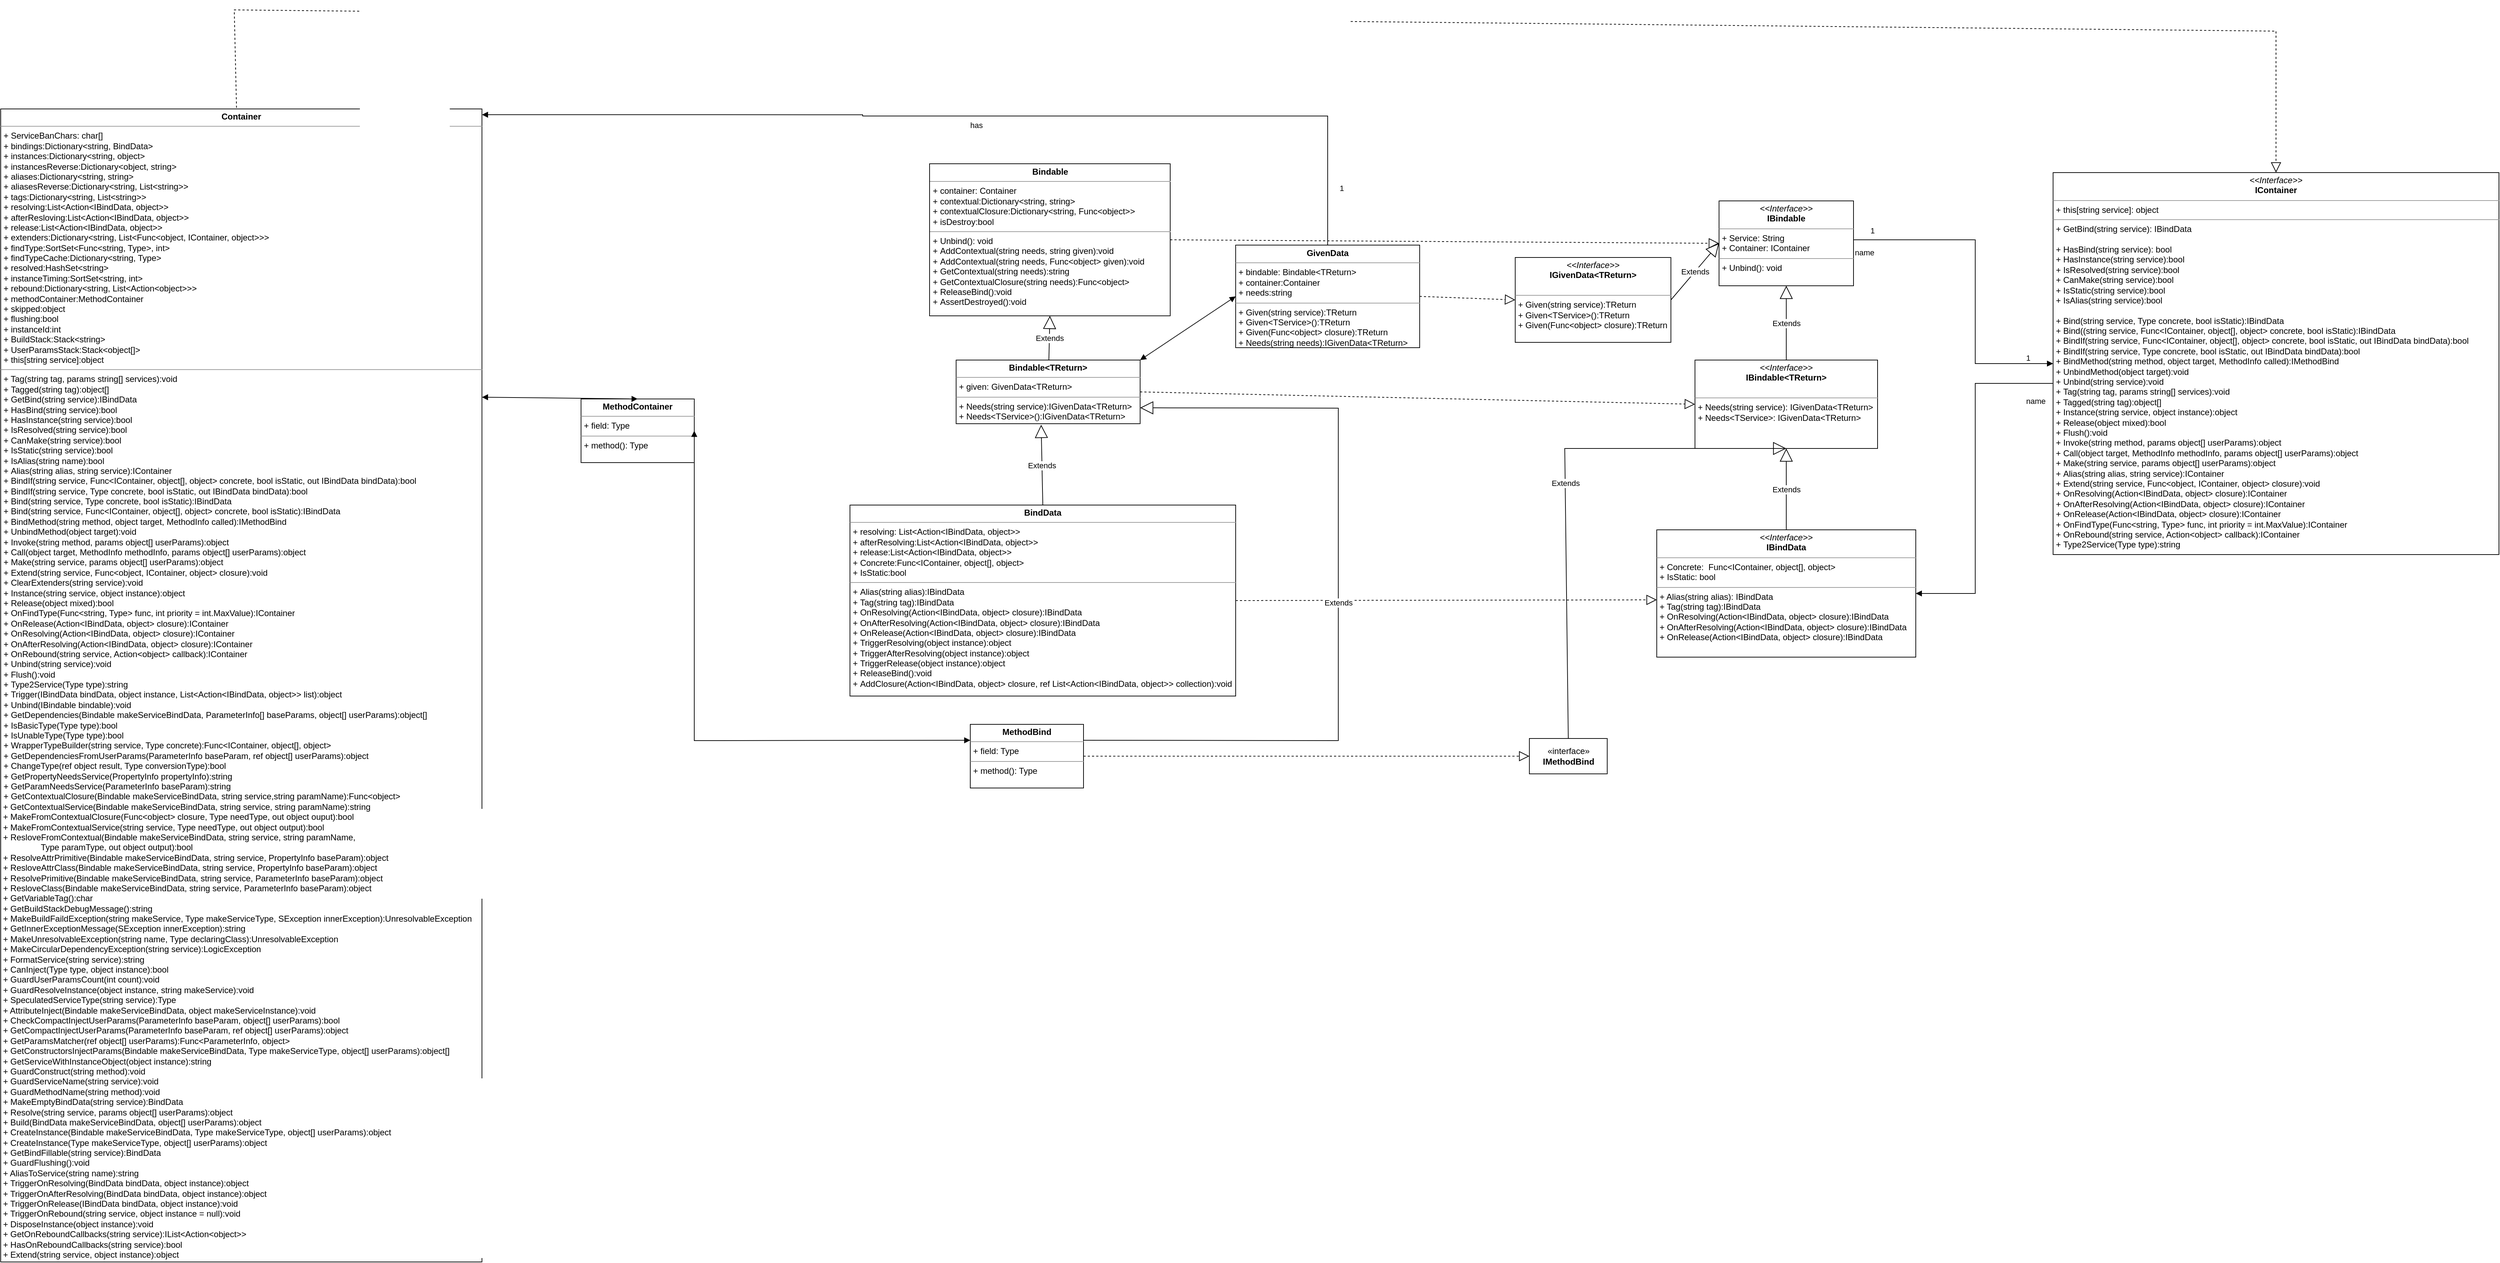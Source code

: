 <mxfile version="16.1.2" type="device" pages="4"><diagram id="E7YwIyQq-yOaScovFaM0" name="依赖注入容器系统架构图"><mxGraphModel dx="4730" dy="2057" grid="1" gridSize="10" guides="1" tooltips="1" connect="1" arrows="1" fold="1" page="1" pageScale="1" pageWidth="827" pageHeight="1169" math="0" shadow="0"><root><mxCell id="0"/><mxCell id="1" parent="0"/><mxCell id="uJMb5r1fGeK9YGaeUEIZ-1" value="&lt;p style=&quot;margin: 0px ; margin-top: 4px ; text-align: center&quot;&gt;&lt;i&gt;&amp;lt;&amp;lt;Interface&amp;gt;&amp;gt;&lt;/i&gt;&lt;br&gt;&lt;b&gt;IBindable&lt;/b&gt;&lt;/p&gt;&lt;hr size=&quot;1&quot;&gt;&lt;p style=&quot;margin: 0px ; margin-left: 4px&quot;&gt;+ Service: String&lt;br&gt;+ Container: IContainer&lt;/p&gt;&lt;hr size=&quot;1&quot;&gt;&lt;p style=&quot;margin: 0px ; margin-left: 4px&quot;&gt;+ Unbind(): void&lt;br&gt;&lt;/p&gt;" style="verticalAlign=top;align=left;overflow=fill;fontSize=12;fontFamily=Helvetica;html=1;" parent="1" vertex="1"><mxGeometry x="-162" y="40" width="190" height="120" as="geometry"/></mxCell><mxCell id="uJMb5r1fGeK9YGaeUEIZ-2" value="&lt;p style=&quot;margin: 0px ; margin-top: 4px ; text-align: center&quot;&gt;&lt;i&gt;&amp;lt;&amp;lt;Interface&amp;gt;&amp;gt;&lt;/i&gt;&lt;br&gt;&lt;b&gt;IBindable&amp;lt;TReturn&amp;gt;&lt;/b&gt;&lt;/p&gt;&lt;p style=&quot;margin: 0px ; margin-left: 4px&quot;&gt;&lt;br&gt;&lt;/p&gt;&lt;hr size=&quot;1&quot;&gt;&lt;p style=&quot;margin: 0px ; margin-left: 4px&quot;&gt;+ Needs(string service): IGivenData&amp;lt;TReturn&amp;gt;&lt;br&gt;+ Needs&amp;lt;TService&amp;gt;: IGivenData&amp;lt;TReturn&amp;gt;&lt;/p&gt;" style="verticalAlign=top;align=left;overflow=fill;fontSize=12;fontFamily=Helvetica;html=1;" parent="1" vertex="1"><mxGeometry x="-196" y="265" width="258" height="125" as="geometry"/></mxCell><mxCell id="uJMb5r1fGeK9YGaeUEIZ-3" value="Extends" style="endArrow=block;endSize=16;endFill=0;html=1;entryX=0.5;entryY=1;entryDx=0;entryDy=0;exitX=0.5;exitY=0;exitDx=0;exitDy=0;" parent="1" source="uJMb5r1fGeK9YGaeUEIZ-2" target="uJMb5r1fGeK9YGaeUEIZ-1" edge="1"><mxGeometry width="160" relative="1" as="geometry"><mxPoint x="208" y="400" as="sourcePoint"/><mxPoint x="368" y="400" as="targetPoint"/></mxGeometry></mxCell><mxCell id="uJMb5r1fGeK9YGaeUEIZ-4" value="&lt;p style=&quot;margin: 0px ; margin-top: 4px ; text-align: center&quot;&gt;&lt;i&gt;&amp;lt;&amp;lt;Interface&amp;gt;&amp;gt;&lt;/i&gt;&lt;br&gt;&lt;b&gt;IBindData&lt;/b&gt;&lt;br&gt;&lt;/p&gt;&lt;hr size=&quot;1&quot;&gt;&lt;p style=&quot;margin: 0px ; margin-left: 4px&quot;&gt;+ Concrete: &amp;nbsp;Func&amp;lt;IContainer, object[], object&amp;gt;&lt;br&gt;+ IsStatic: bool&lt;/p&gt;&lt;hr size=&quot;1&quot;&gt;&lt;p style=&quot;margin: 0px ; margin-left: 4px&quot;&gt;+ Alias(string alias): IBindData&lt;/p&gt;&lt;p style=&quot;margin: 0px ; margin-left: 4px&quot;&gt;+ Tag(string tag):IBindData&lt;br&gt;+&amp;nbsp;OnResolving(Action&amp;lt;IBindData, object&amp;gt; closure):IBindData&lt;/p&gt;&lt;p style=&quot;margin: 0px ; margin-left: 4px&quot;&gt;+&amp;nbsp;OnAfterResolving(Action&amp;lt;IBindData, object&amp;gt; closure):IBindData&lt;/p&gt;&lt;p style=&quot;margin: 0px ; margin-left: 4px&quot;&gt;+&amp;nbsp;OnRelease(Action&amp;lt;IBindData, object&amp;gt; closure):IBindData&lt;/p&gt;" style="verticalAlign=top;align=left;overflow=fill;fontSize=12;fontFamily=Helvetica;html=1;" parent="1" vertex="1"><mxGeometry x="-250" y="505" width="366" height="180" as="geometry"/></mxCell><mxCell id="uJMb5r1fGeK9YGaeUEIZ-5" value="Extends" style="endArrow=block;endSize=16;endFill=0;html=1;entryX=0.5;entryY=1;entryDx=0;entryDy=0;exitX=0.5;exitY=0;exitDx=0;exitDy=0;" parent="1" source="uJMb5r1fGeK9YGaeUEIZ-4" target="uJMb5r1fGeK9YGaeUEIZ-2" edge="1"><mxGeometry width="160" relative="1" as="geometry"><mxPoint x="228" y="420" as="sourcePoint"/><mxPoint x="388" y="420" as="targetPoint"/></mxGeometry></mxCell><mxCell id="uJMb5r1fGeK9YGaeUEIZ-6" value="&lt;p style=&quot;margin: 0px ; margin-top: 4px ; text-align: center&quot;&gt;&lt;i&gt;&amp;lt;&amp;lt;Interface&amp;gt;&amp;gt;&lt;/i&gt;&lt;br&gt;&lt;b&gt;IContainer&lt;/b&gt;&lt;br&gt;&lt;/p&gt;&lt;hr size=&quot;1&quot;&gt;&lt;p style=&quot;margin: 0px ; margin-left: 4px&quot;&gt;+ this[string service]: object&lt;br&gt;&lt;/p&gt;&lt;hr size=&quot;1&quot;&gt;&lt;p style=&quot;margin: 0px ; margin-left: 4px&quot;&gt;+ GetBind(string service): IBindData&lt;/p&gt;&lt;p style=&quot;margin: 0px ; margin-left: 4px&quot;&gt;&lt;br&gt;&lt;/p&gt;&lt;p style=&quot;margin: 0px ; margin-left: 4px&quot;&gt;+ HasBind(string service): bool&lt;/p&gt;&lt;p style=&quot;margin: 0px ; margin-left: 4px&quot;&gt;+&amp;nbsp;HasInstance(string service):bool&lt;/p&gt;&lt;p style=&quot;margin: 0px ; margin-left: 4px&quot;&gt;+&amp;nbsp;IsResolved(string service):bool&lt;/p&gt;&lt;p style=&quot;margin: 0px ; margin-left: 4px&quot;&gt;+ CanMake(string service):bool&lt;/p&gt;&lt;p style=&quot;margin: 0px ; margin-left: 4px&quot;&gt;+&amp;nbsp;IsStatic(string service):bool&lt;/p&gt;&lt;p style=&quot;margin: 0px ; margin-left: 4px&quot;&gt;+&amp;nbsp;IsAlias(string service):bool&lt;/p&gt;&lt;p style=&quot;margin: 0px ; margin-left: 4px&quot;&gt;&lt;br&gt;&lt;/p&gt;&lt;p style=&quot;margin: 0px ; margin-left: 4px&quot;&gt;+&amp;nbsp;Bind(string service, Type concrete, bool isStatic):IBindData&lt;/p&gt;&lt;p style=&quot;margin: 0px ; margin-left: 4px&quot;&gt;+&amp;nbsp;Bind((string service, Func&amp;lt;IContainer, object[], object&amp;gt; concrete, bool isStatic):IBindData&lt;/p&gt;&lt;p style=&quot;margin: 0px ; margin-left: 4px&quot;&gt;+&amp;nbsp;BindIf(string service, Func&amp;lt;IContainer, object[], object&amp;gt; concrete, bool isStatic, out IBindData bindData):bool&lt;/p&gt;&lt;p style=&quot;margin: 0px ; margin-left: 4px&quot;&gt;+&amp;nbsp;BindIf(string service, Type concrete, bool isStatic, out IBindData bindData):bool&lt;/p&gt;&lt;p style=&quot;margin: 0px ; margin-left: 4px&quot;&gt;+&amp;nbsp;BindMethod(string method, object target, MethodInfo called):IMethodBind&lt;/p&gt;&lt;p style=&quot;margin: 0px ; margin-left: 4px&quot;&gt;+&amp;nbsp;UnbindMethod(object target):void&lt;/p&gt;&lt;p style=&quot;margin: 0px ; margin-left: 4px&quot;&gt;+&amp;nbsp;Unbind(string service):void&lt;/p&gt;&lt;p style=&quot;margin: 0px ; margin-left: 4px&quot;&gt;+&amp;nbsp;Tag(string tag, params string[] services):void&lt;/p&gt;&lt;p style=&quot;margin: 0px ; margin-left: 4px&quot;&gt;+&amp;nbsp;Tagged(string tag):object[]&lt;/p&gt;&lt;p style=&quot;margin: 0px ; margin-left: 4px&quot;&gt;+&amp;nbsp;Instance(string service, object instance):object&lt;/p&gt;&lt;p style=&quot;margin: 0px ; margin-left: 4px&quot;&gt;+&amp;nbsp;Release(object mixed):bool&lt;/p&gt;&lt;p style=&quot;margin: 0px ; margin-left: 4px&quot;&gt;+&amp;nbsp;Flush():void&lt;/p&gt;&lt;p style=&quot;margin: 0px ; margin-left: 4px&quot;&gt;+&amp;nbsp;Invoke(string method, params object[] userParams):object&lt;/p&gt;&lt;p style=&quot;margin: 0px ; margin-left: 4px&quot;&gt;+&amp;nbsp;Call(object target, MethodInfo methodInfo, params object[] userParams):object&lt;/p&gt;&lt;p style=&quot;margin: 0px ; margin-left: 4px&quot;&gt;+&amp;nbsp;Make(string service, params object[] userParams):object&lt;/p&gt;&lt;p style=&quot;margin: 0px ; margin-left: 4px&quot;&gt;+&amp;nbsp;Alias(string alias, string service):IContainer&lt;/p&gt;&lt;p style=&quot;margin: 0px ; margin-left: 4px&quot;&gt;+&amp;nbsp;Extend(string service, Func&amp;lt;object, IContainer, object&amp;gt; closure):void&lt;/p&gt;&lt;p style=&quot;margin: 0px ; margin-left: 4px&quot;&gt;+&amp;nbsp;OnResolving(Action&amp;lt;IBindData, object&amp;gt; closure):IContainer&lt;/p&gt;&lt;p style=&quot;margin: 0px ; margin-left: 4px&quot;&gt;+&amp;nbsp;OnAfterResolving(Action&amp;lt;IBindData, object&amp;gt; closure):IContainer&lt;/p&gt;&lt;p style=&quot;margin: 0px ; margin-left: 4px&quot;&gt;+&amp;nbsp;OnRelease(Action&amp;lt;IBindData, object&amp;gt; closure):IContainer&lt;/p&gt;&lt;p style=&quot;margin: 0px ; margin-left: 4px&quot;&gt;+&amp;nbsp;OnFindType(Func&amp;lt;string, Type&amp;gt; func, int priority = int.MaxValue):IContainer&lt;/p&gt;&lt;p style=&quot;margin: 0px ; margin-left: 4px&quot;&gt;+&amp;nbsp;OnRebound(string service, Action&amp;lt;object&amp;gt; callback):IContainer&lt;/p&gt;&lt;p style=&quot;margin: 0px ; margin-left: 4px&quot;&gt;+&amp;nbsp;Type2Service(Type type):string&lt;/p&gt;" style="verticalAlign=top;align=left;overflow=fill;fontSize=12;fontFamily=Helvetica;html=1;" parent="1" vertex="1"><mxGeometry x="310" width="630" height="540" as="geometry"/></mxCell><mxCell id="uJMb5r1fGeK9YGaeUEIZ-7" value="name" style="endArrow=block;endFill=1;html=1;edgeStyle=orthogonalEdgeStyle;align=left;verticalAlign=top;rounded=0;exitX=1;exitY=0.5;exitDx=0;exitDy=0;" parent="1" source="uJMb5r1fGeK9YGaeUEIZ-1" target="uJMb5r1fGeK9YGaeUEIZ-6" edge="1"><mxGeometry x="-1" relative="1" as="geometry"><mxPoint x="-360" y="90" as="sourcePoint"/><mxPoint x="-200" y="90" as="targetPoint"/><Array as="points"><mxPoint x="200" y="95"/><mxPoint x="200" y="270"/></Array></mxGeometry></mxCell><mxCell id="uJMb5r1fGeK9YGaeUEIZ-8" value="1" style="edgeLabel;resizable=0;html=1;align=left;verticalAlign=bottom;" parent="uJMb5r1fGeK9YGaeUEIZ-7" connectable="0" vertex="1"><mxGeometry x="-1" relative="1" as="geometry"><mxPoint x="22" y="-10" as="offset"/></mxGeometry></mxCell><mxCell id="uJMb5r1fGeK9YGaeUEIZ-9" value="name" style="endArrow=block;endFill=1;html=1;edgeStyle=orthogonalEdgeStyle;align=left;verticalAlign=top;rounded=0;entryX=1;entryY=0.5;entryDx=0;entryDy=0;exitX=0;exitY=0.515;exitDx=0;exitDy=0;exitPerimeter=0;" parent="1" source="uJMb5r1fGeK9YGaeUEIZ-6" target="uJMb5r1fGeK9YGaeUEIZ-4" edge="1"><mxGeometry x="-0.765" y="12" relative="1" as="geometry"><mxPoint x="-240" y="420" as="sourcePoint"/><mxPoint x="-80" y="420" as="targetPoint"/><Array as="points"><mxPoint x="310" y="298"/><mxPoint x="200" y="298"/><mxPoint x="200" y="595"/></Array><mxPoint as="offset"/></mxGeometry></mxCell><mxCell id="uJMb5r1fGeK9YGaeUEIZ-10" value="1" style="edgeLabel;resizable=0;html=1;align=left;verticalAlign=bottom;" parent="uJMb5r1fGeK9YGaeUEIZ-9" connectable="0" vertex="1"><mxGeometry x="-1" relative="1" as="geometry"><mxPoint x="-40" y="-8" as="offset"/></mxGeometry></mxCell><mxCell id="5othPhN0OOWDAPctsZ0L-1" value="&lt;p style=&quot;margin: 0px ; margin-top: 4px ; text-align: center&quot;&gt;&lt;b&gt;Bindable&lt;/b&gt;&lt;br&gt;&lt;/p&gt;&lt;hr size=&quot;1&quot;&gt;&lt;p style=&quot;margin: 0px ; margin-left: 4px&quot;&gt;+ container: Container&lt;/p&gt;&lt;p style=&quot;margin: 0px ; margin-left: 4px&quot;&gt;+&amp;nbsp;contextual:Dictionary&amp;lt;string, string&amp;gt;&lt;/p&gt;&lt;p style=&quot;margin: 0px ; margin-left: 4px&quot;&gt;+&amp;nbsp;contextualClosure:Dictionary&amp;lt;string, Func&amp;lt;object&amp;gt;&amp;gt;&lt;/p&gt;&lt;p style=&quot;margin: 0px ; margin-left: 4px&quot;&gt;+&amp;nbsp;isDestroy:bool&lt;/p&gt;&lt;hr size=&quot;1&quot;&gt;&lt;p style=&quot;margin: 0px ; margin-left: 4px&quot;&gt;+ Unbind(): void&lt;/p&gt;&lt;p style=&quot;margin: 0px ; margin-left: 4px&quot;&gt;+&amp;nbsp;AddContextual(string needs, string given):void&lt;/p&gt;&lt;p style=&quot;margin: 0px ; margin-left: 4px&quot;&gt;+&amp;nbsp;AddContextual(string needs, Func&amp;lt;object&amp;gt; given):void&lt;/p&gt;&lt;p style=&quot;margin: 0px ; margin-left: 4px&quot;&gt;+&amp;nbsp;GetContextual(string needs):string&lt;/p&gt;&lt;p style=&quot;margin: 0px ; margin-left: 4px&quot;&gt;+&amp;nbsp;GetContextualClosure(string needs):Func&amp;lt;object&amp;gt;&lt;/p&gt;&lt;p style=&quot;margin: 0px ; margin-left: 4px&quot;&gt;+&amp;nbsp;ReleaseBind():void&lt;/p&gt;&lt;p style=&quot;margin: 0px ; margin-left: 4px&quot;&gt;+&amp;nbsp;AssertDestroyed():void&lt;/p&gt;" style="verticalAlign=top;align=left;overflow=fill;fontSize=12;fontFamily=Helvetica;html=1;" parent="1" vertex="1"><mxGeometry x="-1277.5" y="-12.5" width="340" height="215" as="geometry"/></mxCell><mxCell id="5othPhN0OOWDAPctsZ0L-2" value="&lt;p style=&quot;margin: 0px ; margin-top: 4px ; text-align: center&quot;&gt;&lt;b&gt;Bindable&amp;lt;TReturn&amp;gt;&lt;/b&gt;&lt;br&gt;&lt;/p&gt;&lt;hr size=&quot;1&quot;&gt;&lt;p style=&quot;margin: 0px ; margin-left: 4px&quot;&gt;+ given: GivenData&amp;lt;TReturn&amp;gt;&lt;/p&gt;&lt;hr size=&quot;1&quot;&gt;&lt;p style=&quot;margin: 0px ; margin-left: 4px&quot;&gt;+ Needs(string service):IGivenData&amp;lt;TReturn&amp;gt;&lt;/p&gt;&lt;p style=&quot;margin: 0px ; margin-left: 4px&quot;&gt;+&amp;nbsp;Needs&amp;lt;TService&amp;gt;():IGivenData&amp;lt;TReturn&amp;gt;&lt;/p&gt;" style="verticalAlign=top;align=left;overflow=fill;fontSize=12;fontFamily=Helvetica;html=1;" parent="1" vertex="1"><mxGeometry x="-1240" y="265" width="260" height="90" as="geometry"/></mxCell><mxCell id="5othPhN0OOWDAPctsZ0L-3" value="&lt;p style=&quot;margin: 0px ; margin-top: 4px ; text-align: center&quot;&gt;&lt;b&gt;BindData&lt;/b&gt;&lt;br&gt;&lt;/p&gt;&lt;hr size=&quot;1&quot;&gt;&lt;p style=&quot;margin: 0px ; margin-left: 4px&quot;&gt;+ resolving: List&amp;lt;Action&amp;lt;IBindData, object&amp;gt;&amp;gt;&lt;/p&gt;&lt;p style=&quot;margin: 0px ; margin-left: 4px&quot;&gt;+&amp;nbsp;afterResolving:List&amp;lt;Action&amp;lt;IBindData, object&amp;gt;&amp;gt;&lt;/p&gt;&lt;p style=&quot;margin: 0px ; margin-left: 4px&quot;&gt;+&amp;nbsp;release:List&amp;lt;Action&amp;lt;IBindData, object&amp;gt;&amp;gt;&lt;/p&gt;&lt;p style=&quot;margin: 0px ; margin-left: 4px&quot;&gt;+&amp;nbsp;Concrete:Func&amp;lt;IContainer, object[], object&amp;gt;&lt;/p&gt;&lt;p style=&quot;margin: 0px ; margin-left: 4px&quot;&gt;+&amp;nbsp;IsStatic:bool&lt;/p&gt;&lt;hr size=&quot;1&quot;&gt;&lt;p style=&quot;margin: 0px ; margin-left: 4px&quot;&gt;+&amp;nbsp;Alias(string alias):IBindData&lt;/p&gt;&lt;p style=&quot;margin: 0px ; margin-left: 4px&quot;&gt;+&amp;nbsp;Tag(string tag):IBindData&lt;/p&gt;&lt;p style=&quot;margin: 0px ; margin-left: 4px&quot;&gt;+&amp;nbsp;OnResolving(Action&amp;lt;IBindData, object&amp;gt; closure):IBindData&lt;/p&gt;&lt;p style=&quot;margin: 0px ; margin-left: 4px&quot;&gt;+&amp;nbsp;OnAfterResolving(Action&amp;lt;IBindData, object&amp;gt; closure):IBindData&lt;/p&gt;&lt;p style=&quot;margin: 0px ; margin-left: 4px&quot;&gt;+&amp;nbsp;OnRelease(Action&amp;lt;IBindData, object&amp;gt; closure):IBindData&lt;/p&gt;&lt;p style=&quot;margin: 0px ; margin-left: 4px&quot;&gt;+&amp;nbsp;TriggerResolving(object instance):object&lt;/p&gt;&lt;p style=&quot;margin: 0px ; margin-left: 4px&quot;&gt;+&amp;nbsp;TriggerAfterResolving(object instance):object&lt;/p&gt;&lt;p style=&quot;margin: 0px ; margin-left: 4px&quot;&gt;+&amp;nbsp;TriggerRelease(object instance):object&lt;/p&gt;&lt;p style=&quot;margin: 0px ; margin-left: 4px&quot;&gt;+&amp;nbsp;ReleaseBind():void&lt;/p&gt;&lt;p style=&quot;margin: 0px ; margin-left: 4px&quot;&gt;+&amp;nbsp;AddClosure(Action&amp;lt;IBindData, object&amp;gt; closure, ref List&amp;lt;Action&amp;lt;IBindData, object&amp;gt;&amp;gt; collection):void&lt;/p&gt;" style="verticalAlign=top;align=left;overflow=fill;fontSize=12;fontFamily=Helvetica;html=1;" parent="1" vertex="1"><mxGeometry x="-1390" y="470" width="545" height="270" as="geometry"/></mxCell><mxCell id="5othPhN0OOWDAPctsZ0L-4" value="" style="endArrow=block;dashed=1;endFill=0;endSize=12;html=1;rounded=0;entryX=0;entryY=0.5;entryDx=0;entryDy=0;exitX=1;exitY=0.5;exitDx=0;exitDy=0;" parent="1" source="5othPhN0OOWDAPctsZ0L-1" target="uJMb5r1fGeK9YGaeUEIZ-1" edge="1"><mxGeometry width="160" relative="1" as="geometry"><mxPoint x="-840" y="90" as="sourcePoint"/><mxPoint x="-680" y="90" as="targetPoint"/></mxGeometry></mxCell><mxCell id="5othPhN0OOWDAPctsZ0L-5" value="Extends" style="endArrow=block;endSize=16;endFill=0;html=1;rounded=0;entryX=0.5;entryY=1;entryDx=0;entryDy=0;" parent="1" source="5othPhN0OOWDAPctsZ0L-2" target="5othPhN0OOWDAPctsZ0L-1" edge="1"><mxGeometry width="160" relative="1" as="geometry"><mxPoint x="-1180" y="250" as="sourcePoint"/><mxPoint x="-1020" y="250" as="targetPoint"/></mxGeometry></mxCell><mxCell id="5othPhN0OOWDAPctsZ0L-6" value="" style="endArrow=block;dashed=1;endFill=0;endSize=12;html=1;rounded=0;entryX=0;entryY=0.5;entryDx=0;entryDy=0;exitX=1;exitY=0.5;exitDx=0;exitDy=0;" parent="1" source="5othPhN0OOWDAPctsZ0L-2" target="uJMb5r1fGeK9YGaeUEIZ-2" edge="1"><mxGeometry width="160" relative="1" as="geometry"><mxPoint x="-930" y="330" as="sourcePoint"/><mxPoint x="-687" y="320" as="targetPoint"/></mxGeometry></mxCell><mxCell id="5othPhN0OOWDAPctsZ0L-7" value="Extends" style="endArrow=block;endSize=16;endFill=0;html=1;rounded=0;entryX=0.462;entryY=1.017;entryDx=0;entryDy=0;entryPerimeter=0;exitX=0.5;exitY=0;exitDx=0;exitDy=0;" parent="1" source="5othPhN0OOWDAPctsZ0L-3" target="5othPhN0OOWDAPctsZ0L-2" edge="1"><mxGeometry width="160" relative="1" as="geometry"><mxPoint x="-1115.5" y="470" as="sourcePoint"/><mxPoint x="-1115.5" y="392.5" as="targetPoint"/></mxGeometry></mxCell><mxCell id="5othPhN0OOWDAPctsZ0L-9" value="" style="endArrow=block;dashed=1;endFill=0;endSize=12;html=1;rounded=0;entryX=0;entryY=0.55;entryDx=0;entryDy=0;exitX=1;exitY=0.5;exitDx=0;exitDy=0;entryPerimeter=0;" parent="1" source="5othPhN0OOWDAPctsZ0L-3" target="uJMb5r1fGeK9YGaeUEIZ-4" edge="1"><mxGeometry width="160" relative="1" as="geometry"><mxPoint x="-950" y="457.5" as="sourcePoint"/><mxPoint x="-646" y="420" as="targetPoint"/></mxGeometry></mxCell><mxCell id="5othPhN0OOWDAPctsZ0L-10" value="«interface»&lt;br&gt;&lt;b&gt;IMethodBind&lt;/b&gt;" style="html=1;" parent="1" vertex="1"><mxGeometry x="-430" y="800" width="110" height="50" as="geometry"/></mxCell><mxCell id="5othPhN0OOWDAPctsZ0L-11" value="Extends" style="endArrow=block;endSize=16;endFill=0;html=1;rounded=0;exitX=0.5;exitY=0;exitDx=0;exitDy=0;entryX=0.5;entryY=1;entryDx=0;entryDy=0;" parent="1" source="5othPhN0OOWDAPctsZ0L-10" target="uJMb5r1fGeK9YGaeUEIZ-2" edge="1"><mxGeometry width="160" relative="1" as="geometry"><mxPoint x="-100" y="610" as="sourcePoint"/><mxPoint x="-580" y="400" as="targetPoint"/><Array as="points"><mxPoint x="-380" y="390"/></Array></mxGeometry></mxCell><mxCell id="G-Vpp6riPrNokZtIO9nS-1" value="&lt;p style=&quot;margin: 0px ; margin-top: 4px ; text-align: center&quot;&gt;&lt;b&gt;Container&lt;/b&gt;&lt;/p&gt;&lt;hr size=&quot;1&quot;&gt;&lt;p style=&quot;margin: 0px ; margin-left: 4px&quot;&gt;+ ServiceBanChars: char[]&lt;/p&gt;&lt;p style=&quot;margin: 0px ; margin-left: 4px&quot;&gt;+&amp;nbsp;bindings:Dictionary&amp;lt;string, BindData&amp;gt;&lt;/p&gt;&lt;p style=&quot;margin: 0px ; margin-left: 4px&quot;&gt;+&amp;nbsp;instances:Dictionary&amp;lt;string, object&amp;gt;&lt;/p&gt;&lt;p style=&quot;margin: 0px ; margin-left: 4px&quot;&gt;+&amp;nbsp;instancesReverse:Dictionary&amp;lt;object, string&amp;gt;&lt;/p&gt;&lt;p style=&quot;margin: 0px ; margin-left: 4px&quot;&gt;+&amp;nbsp;aliases:Dictionary&amp;lt;string, string&amp;gt;&lt;/p&gt;&lt;p style=&quot;margin: 0px ; margin-left: 4px&quot;&gt;+&amp;nbsp;aliasesReverse:Dictionary&amp;lt;string, List&amp;lt;string&amp;gt;&amp;gt;&lt;/p&gt;&lt;p style=&quot;margin: 0px ; margin-left: 4px&quot;&gt;+&amp;nbsp;tags:Dictionary&amp;lt;string, List&amp;lt;string&amp;gt;&amp;gt;&lt;/p&gt;&lt;p style=&quot;margin: 0px ; margin-left: 4px&quot;&gt;+&amp;nbsp;resolving:List&amp;lt;Action&amp;lt;IBindData, object&amp;gt;&amp;gt;&lt;/p&gt;&lt;p style=&quot;margin: 0px ; margin-left: 4px&quot;&gt;+&amp;nbsp;afterResloving:List&amp;lt;Action&amp;lt;IBindData, object&amp;gt;&amp;gt;&lt;/p&gt;&lt;p style=&quot;margin: 0px ; margin-left: 4px&quot;&gt;+&amp;nbsp;release:List&amp;lt;Action&amp;lt;IBindData, object&amp;gt;&amp;gt;&lt;/p&gt;&lt;p style=&quot;margin: 0px ; margin-left: 4px&quot;&gt;+&amp;nbsp;extenders:Dictionary&amp;lt;string, List&amp;lt;Func&amp;lt;object, IContainer, object&amp;gt;&amp;gt;&amp;gt;&lt;/p&gt;&lt;p style=&quot;margin: 0px ; margin-left: 4px&quot;&gt;+&amp;nbsp;findType:SortSet&amp;lt;Func&amp;lt;string, Type&amp;gt;, int&amp;gt;&lt;/p&gt;&lt;p style=&quot;margin: 0px ; margin-left: 4px&quot;&gt;+&amp;nbsp;findTypeCache:Dictionary&amp;lt;string, Type&amp;gt;&lt;/p&gt;&lt;p style=&quot;margin: 0px ; margin-left: 4px&quot;&gt;+&amp;nbsp;resolved:HashSet&amp;lt;string&amp;gt;&lt;/p&gt;&lt;p style=&quot;margin: 0px ; margin-left: 4px&quot;&gt;+&amp;nbsp;instanceTiming:SortSet&amp;lt;string, int&amp;gt;&lt;/p&gt;&lt;p style=&quot;margin: 0px ; margin-left: 4px&quot;&gt;+&amp;nbsp;rebound:Dictionary&amp;lt;string, List&amp;lt;Action&amp;lt;object&amp;gt;&amp;gt;&amp;gt;&lt;/p&gt;&lt;p style=&quot;margin: 0px ; margin-left: 4px&quot;&gt;+&amp;nbsp;methodContainer:MethodContainer&lt;/p&gt;&lt;p style=&quot;margin: 0px ; margin-left: 4px&quot;&gt;+&amp;nbsp;skipped:object&lt;/p&gt;&lt;p style=&quot;margin: 0px ; margin-left: 4px&quot;&gt;+&amp;nbsp;flushing:bool&lt;/p&gt;&lt;p style=&quot;margin: 0px ; margin-left: 4px&quot;&gt;+&amp;nbsp;instanceId:int&lt;/p&gt;&lt;p style=&quot;margin: 0px ; margin-left: 4px&quot;&gt;+&amp;nbsp;BuildStack:Stack&amp;lt;string&amp;gt;&lt;/p&gt;&lt;p style=&quot;margin: 0px ; margin-left: 4px&quot;&gt;+&amp;nbsp;UserParamsStack:Stack&amp;lt;object[]&amp;gt;&lt;/p&gt;&lt;p style=&quot;margin: 0px ; margin-left: 4px&quot;&gt;+&amp;nbsp;this[string service]:object&lt;/p&gt;&lt;hr size=&quot;1&quot;&gt;&lt;p style=&quot;margin: 0px ; margin-left: 4px&quot;&gt;+ Tag(string tag, params string[] services):void&lt;/p&gt;&lt;p style=&quot;margin: 0px ; margin-left: 4px&quot;&gt;+&amp;nbsp;Tagged(string tag):object[]&lt;/p&gt;&lt;p style=&quot;margin: 0px ; margin-left: 4px&quot;&gt;+&amp;nbsp;GetBind(string service):IBindData&lt;/p&gt;&lt;p style=&quot;margin: 0px ; margin-left: 4px&quot;&gt;+&amp;nbsp;HasBind(string service):bool&lt;/p&gt;&lt;p style=&quot;margin: 0px ; margin-left: 4px&quot;&gt;+&amp;nbsp;HasInstance(string service):bool&lt;/p&gt;&lt;p style=&quot;margin: 0px ; margin-left: 4px&quot;&gt;+&amp;nbsp;IsResolved(string service):bool&lt;/p&gt;&lt;p style=&quot;margin: 0px ; margin-left: 4px&quot;&gt;+&amp;nbsp;CanMake(string service):bool&lt;/p&gt;&lt;p style=&quot;margin: 0px ; margin-left: 4px&quot;&gt;+&amp;nbsp;IsStatic(string service):bool&lt;/p&gt;&lt;p style=&quot;margin: 0px ; margin-left: 4px&quot;&gt;+&amp;nbsp;IsAlias(string name):bool&lt;/p&gt;&lt;p style=&quot;margin: 0px ; margin-left: 4px&quot;&gt;+&amp;nbsp;Alias(string alias, string service):IContainer&lt;/p&gt;&lt;p style=&quot;margin: 0px ; margin-left: 4px&quot;&gt;+&amp;nbsp;BindIf(string service, Func&amp;lt;IContainer, object[], object&amp;gt; concrete, bool isStatic, out IBindData bindData):bool&lt;/p&gt;&lt;p style=&quot;margin: 0px ; margin-left: 4px&quot;&gt;+&amp;nbsp;BindIf(string service, Type concrete, bool isStatic, out IBindData bindData):bool&lt;/p&gt;&lt;p style=&quot;margin: 0px ; margin-left: 4px&quot;&gt;+&amp;nbsp;Bind(string service, Type concrete, bool isStatic):IBindData&lt;/p&gt;&lt;p style=&quot;margin: 0px ; margin-left: 4px&quot;&gt;+&amp;nbsp;Bind(string service, Func&amp;lt;IContainer, object[], object&amp;gt; concrete, bool isStatic):IBindData&lt;/p&gt;&lt;p style=&quot;margin: 0px ; margin-left: 4px&quot;&gt;+&amp;nbsp;BindMethod(string method, object target, MethodInfo called):IMethodBind&lt;/p&gt;&lt;p style=&quot;margin: 0px ; margin-left: 4px&quot;&gt;+&amp;nbsp;UnbindMethod(object target):void&lt;/p&gt;&lt;p style=&quot;margin: 0px ; margin-left: 4px&quot;&gt;+&amp;nbsp;Invoke(string method, params object[] userParams):object&lt;/p&gt;&lt;p style=&quot;margin: 0px ; margin-left: 4px&quot;&gt;+&amp;nbsp;Call(object target, MethodInfo methodInfo, params object[] userParams):object&lt;/p&gt;&lt;p style=&quot;margin: 0px ; margin-left: 4px&quot;&gt;+&amp;nbsp;Make(string service, params object[] userParams):object&lt;/p&gt;&lt;p style=&quot;margin: 0px ; margin-left: 4px&quot;&gt;+&amp;nbsp;Extend(string service, Func&amp;lt;object, IContainer, object&amp;gt; closure):void&lt;/p&gt;&lt;p style=&quot;margin: 0px ; margin-left: 4px&quot;&gt;+&amp;nbsp;ClearExtenders(string service):void&lt;/p&gt;&lt;p style=&quot;margin: 0px ; margin-left: 4px&quot;&gt;+&amp;nbsp;Instance(string service, object instance):object&lt;/p&gt;&lt;p style=&quot;margin: 0px ; margin-left: 4px&quot;&gt;+&amp;nbsp;Release(object mixed):bool&lt;/p&gt;&lt;p style=&quot;margin: 0px ; margin-left: 4px&quot;&gt;+&amp;nbsp;OnFindType(Func&amp;lt;string, Type&amp;gt; func, int priority = int.MaxValue):IContainer&lt;/p&gt;&lt;p style=&quot;margin: 0px ; margin-left: 4px&quot;&gt;+&amp;nbsp;OnRelease(Action&amp;lt;IBindData, object&amp;gt; closure):IContainer&lt;/p&gt;&lt;p style=&quot;margin: 0px ; margin-left: 4px&quot;&gt;+&amp;nbsp;OnResolving(Action&amp;lt;IBindData, object&amp;gt; closure):IContainer&lt;/p&gt;&lt;p style=&quot;margin: 0px ; margin-left: 4px&quot;&gt;+&amp;nbsp;OnAfterResolving(Action&amp;lt;IBindData, object&amp;gt; closure):IContainer&lt;/p&gt;&lt;p style=&quot;margin: 0px ; margin-left: 4px&quot;&gt;+&amp;nbsp;OnRebound(string service, Action&amp;lt;object&amp;gt; callback):IContainer&lt;/p&gt;&lt;p style=&quot;margin: 0px ; margin-left: 4px&quot;&gt;+&amp;nbsp;Unbind(string service):void&lt;/p&gt;&lt;p style=&quot;margin: 0px ; margin-left: 4px&quot;&gt;+&amp;nbsp;Flush():void&lt;/p&gt;&lt;p style=&quot;margin: 0px ; margin-left: 4px&quot;&gt;+&amp;nbsp;Type2Service(Type type):string&lt;/p&gt;&lt;p style=&quot;margin: 0px ; margin-left: 4px&quot;&gt;+&amp;nbsp;Trigger(IBindData bindData, object instance, List&amp;lt;Action&amp;lt;IBindData, object&amp;gt;&amp;gt; list):object&lt;/p&gt;&lt;p style=&quot;margin: 0px ; margin-left: 4px&quot;&gt;+&amp;nbsp;Unbind(IBindable bindable):void&lt;/p&gt;&lt;p style=&quot;margin: 0px ; margin-left: 4px&quot;&gt;+&amp;nbsp;GetDependencies(Bindable makeServiceBindData, ParameterInfo[] baseParams, object[] userParams):object[]&lt;/p&gt;&lt;p style=&quot;margin: 0px ; margin-left: 4px&quot;&gt;+&amp;nbsp;IsBasicType(Type type):bool&lt;/p&gt;&lt;p style=&quot;margin: 0px ; margin-left: 4px&quot;&gt;+&amp;nbsp;IsUnableType(Type type):bool&lt;/p&gt;&lt;p style=&quot;margin: 0px ; margin-left: 4px&quot;&gt;+&amp;nbsp;WrapperTypeBuilder(string service, Type concrete):Func&amp;lt;IContainer, object[], object&amp;gt;&lt;/p&gt;&lt;p style=&quot;margin: 0px ; margin-left: 4px&quot;&gt;+&amp;nbsp;GetDependenciesFromUserParams(ParameterInfo baseParam, ref object[] userParams):object&lt;/p&gt;&lt;p style=&quot;margin: 0px ; margin-left: 4px&quot;&gt;+&amp;nbsp;ChangeType(ref object result, Type conversionType):bool&lt;/p&gt;&lt;p style=&quot;margin: 0px ; margin-left: 4px&quot;&gt;+&amp;nbsp;GetPropertyNeedsService(PropertyInfo propertyInfo):string&lt;/p&gt;&lt;p style=&quot;margin: 0px ; margin-left: 4px&quot;&gt;+&amp;nbsp;GetParamNeedsService(ParameterInfo baseParam):string&lt;/p&gt;&lt;p style=&quot;margin: 0px ; margin-left: 4px&quot;&gt;+&amp;nbsp;&lt;span&gt;GetContextualClosure(Bindable makeServiceBindData, string service,&lt;/span&gt;&lt;span&gt;string paramName):Func&amp;lt;object&amp;gt;&lt;/span&gt;&lt;/p&gt;&lt;p style=&quot;margin: 0px ; margin-left: 4px&quot;&gt;&lt;/p&gt;&amp;nbsp;+ GetContextualService(Bindable makeServiceBindData, string service, string paramName):string&lt;br&gt;&amp;nbsp;+ MakeFromContextualClosure(Func&amp;lt;object&amp;gt; closure, Type needType, out object ouput):bool&lt;br&gt;&amp;nbsp;+&amp;nbsp;MakeFromContextualService(string service, Type needType, out object output):bool&lt;br&gt;&amp;nbsp;+&amp;nbsp;&lt;span&gt;ResloveFromContextual(Bindable makeServiceBindData, string service, string paramName,&lt;br&gt;&lt;/span&gt;&lt;span&gt;&amp;nbsp; &amp;nbsp; &amp;nbsp; &amp;nbsp; &amp;nbsp; &amp;nbsp; &amp;nbsp; &amp;nbsp; &amp;nbsp;Type paramType, out object output):bool&lt;br&gt;&lt;/span&gt;&lt;span&gt;&amp;nbsp;+ ResolveAttrPrimitive(Bindable makeServiceBindData, string service, PropertyInfo baseParam):object&lt;br&gt;&amp;nbsp;+ ResloveAttrClass(Bindable makeServiceBindData, string service, PropertyInfo baseParam):object&lt;br&gt;&amp;nbsp;+ ResolvePrimitive(Bindable makeServiceBindData, string service, ParameterInfo baseParam):object&lt;br&gt;&amp;nbsp;+ ResloveClass(Bindable makeServiceBindData, string service, ParameterInfo baseParam):object&lt;br&gt;&amp;nbsp;+ GetVariableTag():char&lt;br&gt;&amp;nbsp;+ GetBuildStackDebugMessage():string&lt;br&gt;&amp;nbsp;+ MakeBuildFaildException(string makeService, Type makeServiceType, SException innerException):UnresolvableException&lt;br&gt;&amp;nbsp;+ GetInnerExceptionMessage(SException innerException):string&lt;br&gt;&amp;nbsp;+ MakeUnresolvableException(string name, Type declaringClass):UnresolvableException&lt;br&gt;&amp;nbsp;+ MakeCircularDependencyException(string service):LogicException&lt;br&gt;&amp;nbsp;+ FormatService(string service):string&lt;br&gt;&amp;nbsp;+ CanInject(Type type, object instance):bool&lt;br&gt;&amp;nbsp;+ GuardUserParamsCount(int count):void&lt;br&gt;&amp;nbsp;+ GuardResolveInstance(object instance, string makeService):void&lt;br&gt;&amp;nbsp;+ SpeculatedServiceType(string service):Type&lt;br&gt;&amp;nbsp;+ AttributeInject(Bindable makeServiceBindData, object makeServiceInstance):void&lt;br&gt;&amp;nbsp;+ CheckCompactInjectUserParams(ParameterInfo baseParam, object[] userParams):bool&lt;br&gt;&amp;nbsp;+ GetCompactInjectUserParams(ParameterInfo baseParam, ref object[] userParams):object&lt;br&gt;&amp;nbsp;+ GetParamsMatcher(ref object[] userParams):Func&amp;lt;ParameterInfo, object&amp;gt;&lt;br&gt;&amp;nbsp;+ GetConstructorsInjectParams(Bindable makeServiceBindData, Type makeServiceType, object[] userParams):object[]&lt;br&gt;&amp;nbsp;+ GetServiceWithInstanceObject(object instance):string&lt;br&gt;&amp;nbsp;+ GuardConstruct(string method):void&lt;br&gt;&amp;nbsp;+ GuardServiceName(string service):void&lt;br&gt;&amp;nbsp;+ GuardMethodName(string method):void&lt;br&gt;&amp;nbsp;+ MakeEmptyBindData(string service):BindData&lt;br&gt;&amp;nbsp;+ Resolve(string service, params object[] userParams):object&lt;br&gt;&amp;nbsp;+ Build(BindData makeServiceBindData, object[] userParams):object&lt;br&gt;&amp;nbsp;+ CreateInstance(Bindable makeServiceBindData, Type makeServiceType, object[] userParams):object&lt;br&gt;&amp;nbsp;+ CreateInstance(Type makeServiceType, object[] userParams):object&lt;br&gt;&amp;nbsp;+ GetBindFillable(string service):BindData&lt;br&gt;&amp;nbsp;+ GuardFlushing():void&lt;br&gt;&amp;nbsp;+ AliasToService(string name):string&lt;br&gt;&amp;nbsp;+ TriggerOnResolving(BindData bindData, object instance):object&lt;br&gt;&amp;nbsp;+ TriggerOnAfterResolving(BindData bindData, object instance):object&lt;br&gt;&amp;nbsp;+ TriggerOnRelease(IBindData bindData, object instance):void&lt;br&gt;&amp;nbsp;+ TriggerOnRebound(string service, object instance = null):void&lt;br&gt;&amp;nbsp;+ DisposeInstance(object instance):void&lt;br&gt;&amp;nbsp;+ GetOnReboundCallbacks(string service):IList&amp;lt;Action&amp;lt;object&amp;gt;&amp;gt;&lt;br&gt;&amp;nbsp;+ HasOnReboundCallbacks(string service):bool&lt;br&gt;&amp;nbsp;+ Extend(string service, object instance):object&lt;br&gt;&amp;nbsp;+ Inject(Bindable bindable, object instance):object&lt;br&gt;&amp;nbsp;+ GetParamsTypeInUserParams(ref object[] userParams):IParams[]&lt;br&gt;&amp;nbsp;+ MakeParamsMatcher(IParams[] tables):Func&amp;lt;ParameterInfo, object&amp;gt;&lt;br&gt;&amp;nbsp;+ AddClosure(Action&amp;lt;IBindData, object&amp;gt; closure, List&amp;lt;Action&amp;lt;IBindData, object&amp;gt;&amp;gt; list):void&lt;br&gt;&lt;/span&gt;" style="verticalAlign=top;align=left;overflow=fill;fontSize=12;fontFamily=Helvetica;html=1;" parent="1" vertex="1"><mxGeometry x="-2590" y="-90" width="680" height="1630" as="geometry"/></mxCell><mxCell id="G-Vpp6riPrNokZtIO9nS-2" value="" style="endArrow=block;dashed=1;endFill=0;endSize=12;html=1;rounded=0;exitX=0.49;exitY=-0.001;exitDx=0;exitDy=0;exitPerimeter=0;entryX=0.5;entryY=0;entryDx=0;entryDy=0;" parent="1" source="G-Vpp6riPrNokZtIO9nS-1" target="uJMb5r1fGeK9YGaeUEIZ-6" edge="1"><mxGeometry width="160" relative="1" as="geometry"><mxPoint x="-1810" y="-130" as="sourcePoint"/><mxPoint x="-150" y="-150" as="targetPoint"/><Array as="points"><mxPoint x="-2260" y="-230"/><mxPoint x="625" y="-200"/></Array></mxGeometry></mxCell><mxCell id="G-Vpp6riPrNokZtIO9nS-3" value="&lt;p style=&quot;margin: 0px ; margin-top: 4px ; text-align: center&quot;&gt;&lt;i&gt;&amp;lt;&amp;lt;Interface&amp;gt;&amp;gt;&lt;/i&gt;&lt;br&gt;&lt;b&gt;IGivenData&amp;lt;TReturn&amp;gt;&lt;/b&gt;&lt;/p&gt;&lt;p style=&quot;margin: 0px ; margin-left: 4px&quot;&gt;&lt;br&gt;&lt;/p&gt;&lt;hr size=&quot;1&quot;&gt;&lt;p style=&quot;margin: 0px ; margin-left: 4px&quot;&gt;+&amp;nbsp;Given(string service):TReturn&lt;/p&gt;&lt;p style=&quot;margin: 0px ; margin-left: 4px&quot;&gt;+&amp;nbsp;Given&amp;lt;TService&amp;gt;():TReturn&lt;/p&gt;&lt;p style=&quot;margin: 0px ; margin-left: 4px&quot;&gt;+&amp;nbsp;Given(Func&amp;lt;object&amp;gt; closure):TReturn&lt;/p&gt;" style="verticalAlign=top;align=left;overflow=fill;fontSize=12;fontFamily=Helvetica;html=1;" parent="1" vertex="1"><mxGeometry x="-450" y="120" width="220" height="120" as="geometry"/></mxCell><mxCell id="G-Vpp6riPrNokZtIO9nS-12" value="&lt;p style=&quot;margin: 0px ; margin-top: 4px ; text-align: center&quot;&gt;&lt;b&gt;GivenData&lt;/b&gt;&lt;br&gt;&lt;/p&gt;&lt;hr size=&quot;1&quot;&gt;&lt;p style=&quot;margin: 0px ; margin-left: 4px&quot;&gt;+ bindable: Bindable&amp;lt;TReturn&amp;gt;&lt;/p&gt;&lt;p style=&quot;margin: 0px ; margin-left: 4px&quot;&gt;+&amp;nbsp;container:Container&lt;/p&gt;&lt;p style=&quot;margin: 0px ; margin-left: 4px&quot;&gt;+&amp;nbsp;needs:string&lt;/p&gt;&lt;hr size=&quot;1&quot;&gt;&lt;p style=&quot;margin: 0px ; margin-left: 4px&quot;&gt;+ Given(string service):TReturn&lt;/p&gt;&lt;p style=&quot;margin: 0px ; margin-left: 4px&quot;&gt;+&amp;nbsp;Given&amp;lt;TService&amp;gt;():TReturn&lt;/p&gt;&lt;p style=&quot;margin: 0px ; margin-left: 4px&quot;&gt;+&amp;nbsp;Given(Func&amp;lt;object&amp;gt; closure):TReturn&lt;/p&gt;&lt;p style=&quot;margin: 0px ; margin-left: 4px&quot;&gt;+&amp;nbsp;Needs(string needs):IGivenData&amp;lt;TReturn&amp;gt;&lt;/p&gt;" style="verticalAlign=top;align=left;overflow=fill;fontSize=12;fontFamily=Helvetica;html=1;" parent="1" vertex="1"><mxGeometry x="-845" y="102.5" width="260" height="145" as="geometry"/></mxCell><mxCell id="G-Vpp6riPrNokZtIO9nS-13" value="" style="endArrow=block;dashed=1;endFill=0;endSize=12;html=1;rounded=0;entryX=0;entryY=0.5;entryDx=0;entryDy=0;exitX=1;exitY=0.5;exitDx=0;exitDy=0;" parent="1" source="G-Vpp6riPrNokZtIO9nS-12" target="G-Vpp6riPrNokZtIO9nS-3" edge="1"><mxGeometry width="160" relative="1" as="geometry"><mxPoint x="-630" y="110" as="sourcePoint"/><mxPoint x="-470" y="110" as="targetPoint"/></mxGeometry></mxCell><mxCell id="G-Vpp6riPrNokZtIO9nS-14" value="has" style="endArrow=block;endFill=1;html=1;edgeStyle=orthogonalEdgeStyle;align=left;verticalAlign=top;rounded=0;exitX=0.5;exitY=0;exitDx=0;exitDy=0;entryX=1;entryY=0.005;entryDx=0;entryDy=0;entryPerimeter=0;" parent="1" source="G-Vpp6riPrNokZtIO9nS-12" target="G-Vpp6riPrNokZtIO9nS-1" edge="1"><mxGeometry relative="1" as="geometry"><mxPoint x="-810" y="20" as="sourcePoint"/><mxPoint x="-1860" y="-90" as="targetPoint"/><Array as="points"><mxPoint x="-715" y="-80"/><mxPoint x="-1372" y="-80"/><mxPoint x="-1372" y="-82"/></Array></mxGeometry></mxCell><mxCell id="G-Vpp6riPrNokZtIO9nS-15" value="1" style="edgeLabel;resizable=0;html=1;align=left;verticalAlign=bottom;" parent="G-Vpp6riPrNokZtIO9nS-14" connectable="0" vertex="1"><mxGeometry x="-1" relative="1" as="geometry"><mxPoint x="15" y="-72" as="offset"/></mxGeometry></mxCell><mxCell id="G-Vpp6riPrNokZtIO9nS-18" value="" style="endArrow=block;startArrow=block;endFill=1;startFill=1;html=1;rounded=0;entryX=0;entryY=0.5;entryDx=0;entryDy=0;exitX=1;exitY=0;exitDx=0;exitDy=0;" parent="1" source="5othPhN0OOWDAPctsZ0L-2" target="G-Vpp6riPrNokZtIO9nS-12" edge="1"><mxGeometry width="160" relative="1" as="geometry"><mxPoint x="-1020" y="230" as="sourcePoint"/><mxPoint x="-860" y="230" as="targetPoint"/></mxGeometry></mxCell><mxCell id="HJFQObKoTJLC1sz4aQqr-1" value="&lt;p style=&quot;margin: 0px ; margin-top: 4px ; text-align: center&quot;&gt;&lt;b&gt;MethodBind&lt;/b&gt;&lt;/p&gt;&lt;hr size=&quot;1&quot;&gt;&lt;p style=&quot;margin: 0px ; margin-left: 4px&quot;&gt;+ field: Type&lt;/p&gt;&lt;hr size=&quot;1&quot;&gt;&lt;p style=&quot;margin: 0px ; margin-left: 4px&quot;&gt;+ method(): Type&lt;/p&gt;" style="verticalAlign=top;align=left;overflow=fill;fontSize=12;fontFamily=Helvetica;html=1;" parent="1" vertex="1"><mxGeometry x="-1220" y="780" width="160" height="90" as="geometry"/></mxCell><mxCell id="HJFQObKoTJLC1sz4aQqr-3" value="" style="endArrow=block;dashed=1;endFill=0;endSize=12;html=1;rounded=0;entryX=0;entryY=0.5;entryDx=0;entryDy=0;exitX=1;exitY=0.5;exitDx=0;exitDy=0;" parent="1" source="HJFQObKoTJLC1sz4aQqr-1" target="5othPhN0OOWDAPctsZ0L-10" edge="1"><mxGeometry width="160" relative="1" as="geometry"><mxPoint x="-950" y="850" as="sourcePoint"/><mxPoint x="-790" y="850" as="targetPoint"/></mxGeometry></mxCell><mxCell id="HJFQObKoTJLC1sz4aQqr-4" value="Extends" style="endArrow=block;endSize=16;endFill=0;html=1;rounded=0;exitX=1;exitY=0.25;exitDx=0;exitDy=0;entryX=1;entryY=0.75;entryDx=0;entryDy=0;" parent="1" source="HJFQObKoTJLC1sz4aQqr-1" target="5othPhN0OOWDAPctsZ0L-2" edge="1"><mxGeometry width="160" relative="1" as="geometry"><mxPoint x="-1000" y="800" as="sourcePoint"/><mxPoint x="-610" y="800" as="targetPoint"/><Array as="points"><mxPoint x="-700" y="803"/><mxPoint x="-700" y="333"/></Array></mxGeometry></mxCell><mxCell id="HJFQObKoTJLC1sz4aQqr-6" value="&lt;p style=&quot;margin: 0px ; margin-top: 4px ; text-align: center&quot;&gt;&lt;b&gt;MethodContainer&lt;/b&gt;&lt;/p&gt;&lt;hr size=&quot;1&quot;&gt;&lt;p style=&quot;margin: 0px ; margin-left: 4px&quot;&gt;+ field: Type&lt;/p&gt;&lt;hr size=&quot;1&quot;&gt;&lt;p style=&quot;margin: 0px ; margin-left: 4px&quot;&gt;+ method(): Type&lt;/p&gt;" style="verticalAlign=top;align=left;overflow=fill;fontSize=12;fontFamily=Helvetica;html=1;" parent="1" vertex="1"><mxGeometry x="-1770" y="320" width="160" height="90" as="geometry"/></mxCell><mxCell id="HJFQObKoTJLC1sz4aQqr-7" value="" style="endArrow=block;startArrow=block;endFill=1;startFill=1;html=1;rounded=0;exitX=1;exitY=0.5;exitDx=0;exitDy=0;entryX=0;entryY=0.25;entryDx=0;entryDy=0;" parent="1" source="HJFQObKoTJLC1sz4aQqr-6" target="HJFQObKoTJLC1sz4aQqr-1" edge="1"><mxGeometry width="160" relative="1" as="geometry"><mxPoint x="-1640" y="470" as="sourcePoint"/><mxPoint x="-1480" y="470" as="targetPoint"/><Array as="points"><mxPoint x="-1610" y="803"/></Array></mxGeometry></mxCell><mxCell id="aho9czacNsxBCVb8UE4v-3" value="" style="endArrow=block;startArrow=block;endFill=1;startFill=1;html=1;rounded=0;entryX=0.5;entryY=0;entryDx=0;entryDy=0;exitX=1;exitY=0.25;exitDx=0;exitDy=0;" parent="1" source="G-Vpp6riPrNokZtIO9nS-1" target="HJFQObKoTJLC1sz4aQqr-6" edge="1"><mxGeometry width="160" relative="1" as="geometry"><mxPoint x="-1840" y="200" as="sourcePoint"/><mxPoint x="-1680" y="200" as="targetPoint"/></mxGeometry></mxCell><mxCell id="nalagefbr9v1dx0FY2l5-1" value="Extends" style="endArrow=block;endSize=16;endFill=0;html=1;rounded=0;entryX=0;entryY=0.5;entryDx=0;entryDy=0;exitX=1;exitY=0.5;exitDx=0;exitDy=0;" parent="1" source="G-Vpp6riPrNokZtIO9nS-3" target="uJMb5r1fGeK9YGaeUEIZ-1" edge="1"><mxGeometry width="160" relative="1" as="geometry"><mxPoint x="-340" y="50" as="sourcePoint"/><mxPoint x="-180" y="50" as="targetPoint"/></mxGeometry></mxCell></root></mxGraphModel></diagram><diagram id="J7gFkImHhRRXzjoDen3T" name="IBindable、IGivenData"><mxGraphModel dx="2031" dy="1269" grid="1" gridSize="10" guides="1" tooltips="1" connect="1" arrows="1" fold="1" page="1" pageScale="1" pageWidth="827" pageHeight="1169" math="0" shadow="0"><root><mxCell id="HVj7b6Gjk6pCFzqtGnlp-0"/><mxCell id="HVj7b6Gjk6pCFzqtGnlp-1" parent="HVj7b6Gjk6pCFzqtGnlp-0"/><mxCell id="4ku-EmkVknJu_cXmTPFZ-12" value="" style="group" parent="HVj7b6Gjk6pCFzqtGnlp-1" vertex="1" connectable="0"><mxGeometry width="413.1" height="1220.826" as="geometry"/></mxCell><mxCell id="HVj7b6Gjk6pCFzqtGnlp-2" value="&lt;b&gt;IBindable&lt;/b&gt;" style="whiteSpace=wrap;html=1;" parent="4ku-EmkVknJu_cXmTPFZ-12" vertex="1"><mxGeometry y="121.644" width="122.857" height="60.822" as="geometry"/></mxCell><mxCell id="HVj7b6Gjk6pCFzqtGnlp-5" value="&lt;b&gt;存储服务名称&lt;/b&gt;" style="whiteSpace=wrap;html=1;" parent="4ku-EmkVknJu_cXmTPFZ-12" vertex="1"><mxGeometry x="225.238" width="122.857" height="60.822" as="geometry"/></mxCell><mxCell id="HVj7b6Gjk6pCFzqtGnlp-16" style="edgeStyle=orthogonalEdgeStyle;rounded=0;orthogonalLoop=1;jettySize=auto;html=1;exitX=1;exitY=0.5;exitDx=0;exitDy=0;entryX=0;entryY=0.5;entryDx=0;entryDy=0;" parent="4ku-EmkVknJu_cXmTPFZ-12" source="HVj7b6Gjk6pCFzqtGnlp-2" target="HVj7b6Gjk6pCFzqtGnlp-5" edge="1"><mxGeometry relative="1" as="geometry"/></mxCell><mxCell id="HVj7b6Gjk6pCFzqtGnlp-10" value="&lt;b&gt;存储服务容器&lt;/b&gt;" style="whiteSpace=wrap;html=1;" parent="4ku-EmkVknJu_cXmTPFZ-12" vertex="1"><mxGeometry x="225.238" y="121.644" width="122.857" height="60.822" as="geometry"/></mxCell><mxCell id="HVj7b6Gjk6pCFzqtGnlp-17" style="edgeStyle=orthogonalEdgeStyle;rounded=0;orthogonalLoop=1;jettySize=auto;html=1;exitX=1;exitY=0.5;exitDx=0;exitDy=0;entryX=0;entryY=0.5;entryDx=0;entryDy=0;" parent="4ku-EmkVknJu_cXmTPFZ-12" source="HVj7b6Gjk6pCFzqtGnlp-2" target="HVj7b6Gjk6pCFzqtGnlp-10" edge="1"><mxGeometry relative="1" as="geometry"/></mxCell><mxCell id="HVj7b6Gjk6pCFzqtGnlp-13" value="&lt;b&gt;提供解绑方法&lt;/b&gt;" style="whiteSpace=wrap;html=1;" parent="4ku-EmkVknJu_cXmTPFZ-12" vertex="1"><mxGeometry x="225.238" y="233.151" width="122.857" height="60.822" as="geometry"/></mxCell><mxCell id="HVj7b6Gjk6pCFzqtGnlp-18" style="edgeStyle=orthogonalEdgeStyle;rounded=0;orthogonalLoop=1;jettySize=auto;html=1;exitX=1;exitY=0.5;exitDx=0;exitDy=0;entryX=0;entryY=0.5;entryDx=0;entryDy=0;" parent="4ku-EmkVknJu_cXmTPFZ-12" source="HVj7b6Gjk6pCFzqtGnlp-2" target="HVj7b6Gjk6pCFzqtGnlp-13" edge="1"><mxGeometry relative="1" as="geometry"/></mxCell><mxCell id="HVj7b6Gjk6pCFzqtGnlp-19" value="&lt;b&gt;IBindable&amp;lt;TRetrun&amp;gt;&lt;/b&gt;" style="whiteSpace=wrap;html=1;" parent="4ku-EmkVknJu_cXmTPFZ-12" vertex="1"><mxGeometry y="598.082" width="122.857" height="60.822" as="geometry"/></mxCell><mxCell id="HVj7b6Gjk6pCFzqtGnlp-20" value="" style="edgeStyle=orthogonalEdgeStyle;rounded=0;orthogonalLoop=1;jettySize=auto;html=1;" parent="4ku-EmkVknJu_cXmTPFZ-12" source="HVj7b6Gjk6pCFzqtGnlp-2" target="HVj7b6Gjk6pCFzqtGnlp-19" edge="1"><mxGeometry relative="1" as="geometry"/></mxCell><mxCell id="HVj7b6Gjk6pCFzqtGnlp-21" value="&lt;b&gt;根据服务名称获取上下文关系&lt;/b&gt;" style="whiteSpace=wrap;html=1;" parent="4ku-EmkVknJu_cXmTPFZ-12" vertex="1"><mxGeometry x="225.238" y="547.397" width="122.857" height="60.822" as="geometry"/></mxCell><mxCell id="HVj7b6Gjk6pCFzqtGnlp-22" value="" style="edgeStyle=orthogonalEdgeStyle;rounded=0;orthogonalLoop=1;jettySize=auto;html=1;" parent="4ku-EmkVknJu_cXmTPFZ-12" source="HVj7b6Gjk6pCFzqtGnlp-19" target="HVj7b6Gjk6pCFzqtGnlp-21" edge="1"><mxGeometry relative="1" as="geometry"/></mxCell><mxCell id="HVj7b6Gjk6pCFzqtGnlp-23" value="&lt;b&gt;根据服务类型获取上下文关系&lt;/b&gt;" style="whiteSpace=wrap;html=1;" parent="4ku-EmkVknJu_cXmTPFZ-12" vertex="1"><mxGeometry x="225.238" y="679.178" width="122.857" height="60.822" as="geometry"/></mxCell><mxCell id="HVj7b6Gjk6pCFzqtGnlp-25" style="edgeStyle=orthogonalEdgeStyle;rounded=0;orthogonalLoop=1;jettySize=auto;html=1;exitX=1;exitY=0.5;exitDx=0;exitDy=0;entryX=0;entryY=0.5;entryDx=0;entryDy=0;" parent="4ku-EmkVknJu_cXmTPFZ-12" source="HVj7b6Gjk6pCFzqtGnlp-19" target="HVj7b6Gjk6pCFzqtGnlp-23" edge="1"><mxGeometry relative="1" as="geometry"/></mxCell><mxCell id="HVj7b6Gjk6pCFzqtGnlp-27" value="&lt;b&gt;IGivenData&amp;lt;TReturn&amp;gt;&lt;/b&gt;" style="whiteSpace=wrap;html=1;" parent="4ku-EmkVknJu_cXmTPFZ-12" vertex="1"><mxGeometry x="92.143" y="385.205" width="133.095" height="60.822" as="geometry"/></mxCell><mxCell id="HVj7b6Gjk6pCFzqtGnlp-29" style="edgeStyle=orthogonalEdgeStyle;rounded=0;orthogonalLoop=1;jettySize=auto;html=1;exitX=0.5;exitY=1;exitDx=0;exitDy=0;entryX=0;entryY=0.5;entryDx=0;entryDy=0;" parent="4ku-EmkVknJu_cXmTPFZ-12" source="HVj7b6Gjk6pCFzqtGnlp-2" target="HVj7b6Gjk6pCFzqtGnlp-27" edge="1"><mxGeometry relative="1" as="geometry"/></mxCell><mxCell id="HVj7b6Gjk6pCFzqtGnlp-32" value="&lt;b&gt;根据服务名称/服务类型/闭包委托 获取上下文关系&lt;/b&gt;" style="whiteSpace=wrap;html=1;" parent="4ku-EmkVknJu_cXmTPFZ-12" vertex="1"><mxGeometry x="270" y="378.22" width="143.1" height="74.79" as="geometry"/></mxCell><mxCell id="HVj7b6Gjk6pCFzqtGnlp-33" value="" style="edgeStyle=orthogonalEdgeStyle;rounded=0;orthogonalLoop=1;jettySize=auto;html=1;" parent="4ku-EmkVknJu_cXmTPFZ-12" source="HVj7b6Gjk6pCFzqtGnlp-27" target="HVj7b6Gjk6pCFzqtGnlp-32" edge="1"><mxGeometry relative="1" as="geometry"/></mxCell><mxCell id="4ku-EmkVknJu_cXmTPFZ-0" value="&lt;b&gt;IBindData&lt;/b&gt;" style="whiteSpace=wrap;html=1;" parent="4ku-EmkVknJu_cXmTPFZ-12" vertex="1"><mxGeometry y="880.004" width="122.857" height="60.822" as="geometry"/></mxCell><mxCell id="4ku-EmkVknJu_cXmTPFZ-1" value="" style="edgeStyle=orthogonalEdgeStyle;rounded=0;orthogonalLoop=1;jettySize=auto;html=1;" parent="4ku-EmkVknJu_cXmTPFZ-12" source="HVj7b6Gjk6pCFzqtGnlp-19" target="4ku-EmkVknJu_cXmTPFZ-0" edge="1"><mxGeometry relative="1" as="geometry"/></mxCell><mxCell id="4ku-EmkVknJu_cXmTPFZ-2" value="&lt;b&gt;Concrete&lt;br&gt;实例&lt;br&gt;&lt;/b&gt;" style="whiteSpace=wrap;html=1;" parent="4ku-EmkVknJu_cXmTPFZ-12" vertex="1"><mxGeometry x="225.237" y="819.184" width="122.857" height="60.822" as="geometry"/></mxCell><mxCell id="4ku-EmkVknJu_cXmTPFZ-3" value="" style="edgeStyle=orthogonalEdgeStyle;rounded=0;orthogonalLoop=1;jettySize=auto;html=1;entryX=0;entryY=0.5;entryDx=0;entryDy=0;" parent="4ku-EmkVknJu_cXmTPFZ-12" source="4ku-EmkVknJu_cXmTPFZ-0" target="4ku-EmkVknJu_cXmTPFZ-2" edge="1"><mxGeometry relative="1" as="geometry"><mxPoint x="200" y="920" as="targetPoint"/></mxGeometry></mxCell><mxCell id="4ku-EmkVknJu_cXmTPFZ-4" value="&lt;b&gt;Alias&lt;br&gt;服务别名&lt;br&gt;一个服务可以被多个别名绑定&lt;br&gt;&lt;/b&gt;" style="whiteSpace=wrap;html=1;" parent="4ku-EmkVknJu_cXmTPFZ-12" vertex="1"><mxGeometry x="225.237" y="940.824" width="122.857" height="60.822" as="geometry"/></mxCell><mxCell id="4ku-EmkVknJu_cXmTPFZ-5" value="" style="edgeStyle=orthogonalEdgeStyle;rounded=0;orthogonalLoop=1;jettySize=auto;html=1;" parent="4ku-EmkVknJu_cXmTPFZ-12" source="4ku-EmkVknJu_cXmTPFZ-0" target="4ku-EmkVknJu_cXmTPFZ-4" edge="1"><mxGeometry relative="1" as="geometry"/></mxCell><mxCell id="4ku-EmkVknJu_cXmTPFZ-6" value="&lt;b&gt;Tag&lt;br&gt;服务tag&lt;br&gt;&lt;/b&gt;" style="whiteSpace=wrap;html=1;" parent="4ku-EmkVknJu_cXmTPFZ-12" vertex="1"><mxGeometry x="225.237" y="1040.004" width="122.857" height="60.822" as="geometry"/></mxCell><mxCell id="4ku-EmkVknJu_cXmTPFZ-8" style="edgeStyle=orthogonalEdgeStyle;rounded=0;orthogonalLoop=1;jettySize=auto;html=1;entryX=0;entryY=0.5;entryDx=0;entryDy=0;" parent="4ku-EmkVknJu_cXmTPFZ-12" source="4ku-EmkVknJu_cXmTPFZ-0" target="4ku-EmkVknJu_cXmTPFZ-6" edge="1"><mxGeometry relative="1" as="geometry"/></mxCell><mxCell id="4ku-EmkVknJu_cXmTPFZ-9" value="&lt;b&gt;生命周期函数&lt;/b&gt;" style="whiteSpace=wrap;html=1;" parent="4ku-EmkVknJu_cXmTPFZ-12" vertex="1"><mxGeometry x="225.237" y="1160.004" width="122.857" height="60.822" as="geometry"/></mxCell><mxCell id="4ku-EmkVknJu_cXmTPFZ-11" style="edgeStyle=orthogonalEdgeStyle;rounded=0;orthogonalLoop=1;jettySize=auto;html=1;entryX=0;entryY=0.5;entryDx=0;entryDy=0;" parent="4ku-EmkVknJu_cXmTPFZ-12" source="4ku-EmkVknJu_cXmTPFZ-0" target="4ku-EmkVknJu_cXmTPFZ-9" edge="1"><mxGeometry relative="1" as="geometry"/></mxCell><mxCell id="3UI4vZKhXXG5bxbnl9cw-17" value="" style="group" vertex="1" connectable="0" parent="HVj7b6Gjk6pCFzqtGnlp-1"><mxGeometry x="480" width="630" height="1700" as="geometry"/></mxCell><mxCell id="HVj7b6Gjk6pCFzqtGnlp-37" value="&lt;b&gt;Bindable&lt;/b&gt;" style="rounded=0;whiteSpace=wrap;html=1;" parent="3UI4vZKhXXG5bxbnl9cw-17" vertex="1"><mxGeometry y="220" width="120" height="60" as="geometry"/></mxCell><mxCell id="HVj7b6Gjk6pCFzqtGnlp-38" value="&lt;b&gt;存储上下文关系&lt;/b&gt;" style="rounded=0;whiteSpace=wrap;html=1;" parent="3UI4vZKhXXG5bxbnl9cw-17" vertex="1"><mxGeometry x="210" width="120" height="60" as="geometry"/></mxCell><mxCell id="HVj7b6Gjk6pCFzqtGnlp-44" style="edgeStyle=orthogonalEdgeStyle;rounded=0;orthogonalLoop=1;jettySize=auto;html=1;exitX=1;exitY=0.5;exitDx=0;exitDy=0;entryX=0;entryY=0.5;entryDx=0;entryDy=0;" parent="3UI4vZKhXXG5bxbnl9cw-17" source="HVj7b6Gjk6pCFzqtGnlp-37" target="HVj7b6Gjk6pCFzqtGnlp-38" edge="1"><mxGeometry relative="1" as="geometry"/></mxCell><mxCell id="HVj7b6Gjk6pCFzqtGnlp-41" value="&lt;b&gt;存储上下文与闭包关系&lt;/b&gt;" style="rounded=0;whiteSpace=wrap;html=1;" parent="3UI4vZKhXXG5bxbnl9cw-17" vertex="1"><mxGeometry x="210" y="110" width="120" height="60" as="geometry"/></mxCell><mxCell id="HVj7b6Gjk6pCFzqtGnlp-43" style="edgeStyle=orthogonalEdgeStyle;rounded=0;orthogonalLoop=1;jettySize=auto;html=1;entryX=0;entryY=0.5;entryDx=0;entryDy=0;" parent="3UI4vZKhXXG5bxbnl9cw-17" source="HVj7b6Gjk6pCFzqtGnlp-37" target="HVj7b6Gjk6pCFzqtGnlp-41" edge="1"><mxGeometry relative="1" as="geometry"/></mxCell><mxCell id="HVj7b6Gjk6pCFzqtGnlp-46" value="&lt;b&gt;添加上下文关系&lt;/b&gt;" style="rounded=0;whiteSpace=wrap;html=1;" parent="3UI4vZKhXXG5bxbnl9cw-17" vertex="1"><mxGeometry x="210" y="220" width="120" height="60" as="geometry"/></mxCell><mxCell id="HVj7b6Gjk6pCFzqtGnlp-48" style="edgeStyle=orthogonalEdgeStyle;rounded=0;orthogonalLoop=1;jettySize=auto;html=1;entryX=0;entryY=0.5;entryDx=0;entryDy=0;" parent="3UI4vZKhXXG5bxbnl9cw-17" source="HVj7b6Gjk6pCFzqtGnlp-37" target="HVj7b6Gjk6pCFzqtGnlp-46" edge="1"><mxGeometry relative="1" as="geometry"/></mxCell><mxCell id="HVj7b6Gjk6pCFzqtGnlp-49" value="&lt;b&gt;获取上下文关系&lt;/b&gt;" style="rounded=0;whiteSpace=wrap;html=1;" parent="3UI4vZKhXXG5bxbnl9cw-17" vertex="1"><mxGeometry x="210" y="330" width="120" height="60" as="geometry"/></mxCell><mxCell id="HVj7b6Gjk6pCFzqtGnlp-51" style="edgeStyle=orthogonalEdgeStyle;rounded=0;orthogonalLoop=1;jettySize=auto;html=1;entryX=0;entryY=0.5;entryDx=0;entryDy=0;" parent="3UI4vZKhXXG5bxbnl9cw-17" source="HVj7b6Gjk6pCFzqtGnlp-37" target="HVj7b6Gjk6pCFzqtGnlp-49" edge="1"><mxGeometry relative="1" as="geometry"/></mxCell><mxCell id="HVj7b6Gjk6pCFzqtGnlp-52" value="&lt;b&gt;获取上下文闭包&lt;/b&gt;" style="rounded=0;whiteSpace=wrap;html=1;" parent="3UI4vZKhXXG5bxbnl9cw-17" vertex="1"><mxGeometry x="210" y="455" width="120" height="60" as="geometry"/></mxCell><mxCell id="HVj7b6Gjk6pCFzqtGnlp-54" style="edgeStyle=orthogonalEdgeStyle;rounded=0;orthogonalLoop=1;jettySize=auto;html=1;entryX=0;entryY=0.5;entryDx=0;entryDy=0;" parent="3UI4vZKhXXG5bxbnl9cw-17" source="HVj7b6Gjk6pCFzqtGnlp-37" target="HVj7b6Gjk6pCFzqtGnlp-52" edge="1"><mxGeometry relative="1" as="geometry"/></mxCell><mxCell id="HVj7b6Gjk6pCFzqtGnlp-55" value="&lt;b&gt;Bindable&amp;lt;TRetrun&amp;gt;&lt;/b&gt;" style="rounded=0;whiteSpace=wrap;html=1;" parent="3UI4vZKhXXG5bxbnl9cw-17" vertex="1"><mxGeometry y="1100" width="120" height="60" as="geometry"/></mxCell><mxCell id="HVj7b6Gjk6pCFzqtGnlp-56" value="" style="edgeStyle=orthogonalEdgeStyle;rounded=0;orthogonalLoop=1;jettySize=auto;html=1;" parent="3UI4vZKhXXG5bxbnl9cw-17" source="HVj7b6Gjk6pCFzqtGnlp-37" target="HVj7b6Gjk6pCFzqtGnlp-55" edge="1"><mxGeometry relative="1" as="geometry"/></mxCell><mxCell id="HVj7b6Gjk6pCFzqtGnlp-57" value="&lt;b&gt;存储上下文关系数据&lt;/b&gt;" style="rounded=0;whiteSpace=wrap;html=1;" parent="3UI4vZKhXXG5bxbnl9cw-17" vertex="1"><mxGeometry x="210" y="1020" width="120" height="60" as="geometry"/></mxCell><mxCell id="HVj7b6Gjk6pCFzqtGnlp-58" value="" style="edgeStyle=orthogonalEdgeStyle;rounded=0;orthogonalLoop=1;jettySize=auto;html=1;entryX=0;entryY=0.5;entryDx=0;entryDy=0;" parent="3UI4vZKhXXG5bxbnl9cw-17" source="HVj7b6Gjk6pCFzqtGnlp-55" target="HVj7b6Gjk6pCFzqtGnlp-57" edge="1"><mxGeometry relative="1" as="geometry"/></mxCell><mxCell id="HVj7b6Gjk6pCFzqtGnlp-59" value="&lt;b&gt;根据服务名称获取上下文关系数据&lt;/b&gt;" style="rounded=0;whiteSpace=wrap;html=1;" parent="3UI4vZKhXXG5bxbnl9cw-17" vertex="1"><mxGeometry x="210" y="1100" width="120" height="60" as="geometry"/></mxCell><mxCell id="HVj7b6Gjk6pCFzqtGnlp-60" value="" style="edgeStyle=orthogonalEdgeStyle;rounded=0;orthogonalLoop=1;jettySize=auto;html=1;" parent="3UI4vZKhXXG5bxbnl9cw-17" source="HVj7b6Gjk6pCFzqtGnlp-55" target="HVj7b6Gjk6pCFzqtGnlp-59" edge="1"><mxGeometry relative="1" as="geometry"/></mxCell><mxCell id="HVj7b6Gjk6pCFzqtGnlp-61" value="&lt;b&gt;根据服务类型获取上下文关系数据&lt;/b&gt;" style="rounded=0;whiteSpace=wrap;html=1;" parent="3UI4vZKhXXG5bxbnl9cw-17" vertex="1"><mxGeometry x="210" y="1190" width="120" height="60" as="geometry"/></mxCell><mxCell id="HVj7b6Gjk6pCFzqtGnlp-62" value="" style="edgeStyle=orthogonalEdgeStyle;rounded=0;orthogonalLoop=1;jettySize=auto;html=1;entryX=0;entryY=0.5;entryDx=0;entryDy=0;" parent="3UI4vZKhXXG5bxbnl9cw-17" source="HVj7b6Gjk6pCFzqtGnlp-55" target="HVj7b6Gjk6pCFzqtGnlp-61" edge="1"><mxGeometry relative="1" as="geometry"/></mxCell><mxCell id="HVj7b6Gjk6pCFzqtGnlp-63" value="&lt;b&gt;GivenData&lt;/b&gt;" style="rounded=0;whiteSpace=wrap;html=1;" parent="3UI4vZKhXXG5bxbnl9cw-17" vertex="1"><mxGeometry x="110" y="690" width="120" height="60" as="geometry"/></mxCell><mxCell id="HVj7b6Gjk6pCFzqtGnlp-65" style="edgeStyle=orthogonalEdgeStyle;rounded=0;orthogonalLoop=1;jettySize=auto;html=1;entryX=0;entryY=0.5;entryDx=0;entryDy=0;" parent="3UI4vZKhXXG5bxbnl9cw-17" source="HVj7b6Gjk6pCFzqtGnlp-37" target="HVj7b6Gjk6pCFzqtGnlp-63" edge="1"><mxGeometry relative="1" as="geometry"/></mxCell><mxCell id="HVj7b6Gjk6pCFzqtGnlp-66" value="&lt;b&gt;持有Bindable&amp;lt;TReturn&amp;gt;&lt;br&gt;实例&lt;br&gt;&lt;/b&gt;" style="rounded=0;whiteSpace=wrap;html=1;" parent="3UI4vZKhXXG5bxbnl9cw-17" vertex="1"><mxGeometry x="310" y="560" width="120" height="60" as="geometry"/></mxCell><mxCell id="HVj7b6Gjk6pCFzqtGnlp-67" value="" style="edgeStyle=orthogonalEdgeStyle;rounded=0;orthogonalLoop=1;jettySize=auto;html=1;entryX=0;entryY=0.5;entryDx=0;entryDy=0;" parent="3UI4vZKhXXG5bxbnl9cw-17" source="HVj7b6Gjk6pCFzqtGnlp-63" target="HVj7b6Gjk6pCFzqtGnlp-66" edge="1"><mxGeometry relative="1" as="geometry"/></mxCell><mxCell id="HVj7b6Gjk6pCFzqtGnlp-69" value="&lt;b&gt;持有服务容器实例&lt;/b&gt;" style="rounded=0;whiteSpace=wrap;html=1;" parent="3UI4vZKhXXG5bxbnl9cw-17" vertex="1"><mxGeometry x="310" y="680" width="120" height="60" as="geometry"/></mxCell><mxCell id="HVj7b6Gjk6pCFzqtGnlp-71" style="edgeStyle=orthogonalEdgeStyle;rounded=0;orthogonalLoop=1;jettySize=auto;html=1;entryX=-0.008;entryY=0.617;entryDx=0;entryDy=0;entryPerimeter=0;" parent="3UI4vZKhXXG5bxbnl9cw-17" source="HVj7b6Gjk6pCFzqtGnlp-63" target="HVj7b6Gjk6pCFzqtGnlp-69" edge="1"><mxGeometry relative="1" as="geometry"/></mxCell><mxCell id="HVj7b6Gjk6pCFzqtGnlp-72" value="&lt;b&gt;needs关系&lt;/b&gt;" style="rounded=0;whiteSpace=wrap;html=1;" parent="3UI4vZKhXXG5bxbnl9cw-17" vertex="1"><mxGeometry x="310" y="800" width="120" height="60" as="geometry"/></mxCell><mxCell id="HVj7b6Gjk6pCFzqtGnlp-73" value="" style="edgeStyle=orthogonalEdgeStyle;rounded=0;orthogonalLoop=1;jettySize=auto;html=1;entryX=0;entryY=0.5;entryDx=0;entryDy=0;" parent="3UI4vZKhXXG5bxbnl9cw-17" source="HVj7b6Gjk6pCFzqtGnlp-63" target="HVj7b6Gjk6pCFzqtGnlp-72" edge="1"><mxGeometry relative="1" as="geometry"/></mxCell><mxCell id="HVj7b6Gjk6pCFzqtGnlp-74" value="&lt;b&gt;根据服务名称/服务类型/闭包委托 获取上下文关系&lt;/b&gt;" style="rounded=0;whiteSpace=wrap;html=1;" parent="3UI4vZKhXXG5bxbnl9cw-17" vertex="1"><mxGeometry x="310" y="890" width="120" height="60" as="geometry"/></mxCell><mxCell id="HVj7b6Gjk6pCFzqtGnlp-75" value="" style="edgeStyle=orthogonalEdgeStyle;rounded=0;orthogonalLoop=1;jettySize=auto;html=1;entryX=0;entryY=0.5;entryDx=0;entryDy=0;" parent="3UI4vZKhXXG5bxbnl9cw-17" source="HVj7b6Gjk6pCFzqtGnlp-63" target="HVj7b6Gjk6pCFzqtGnlp-74" edge="1"><mxGeometry relative="1" as="geometry"/></mxCell><mxCell id="HVj7b6Gjk6pCFzqtGnlp-76" value="&lt;b&gt;调用bindable实例的添加上下文方法&lt;/b&gt;" style="rounded=0;whiteSpace=wrap;html=1;" parent="3UI4vZKhXXG5bxbnl9cw-17" vertex="1"><mxGeometry x="510" y="890" width="120" height="60" as="geometry"/></mxCell><mxCell id="HVj7b6Gjk6pCFzqtGnlp-77" value="" style="edgeStyle=orthogonalEdgeStyle;rounded=0;orthogonalLoop=1;jettySize=auto;html=1;" parent="3UI4vZKhXXG5bxbnl9cw-17" source="HVj7b6Gjk6pCFzqtGnlp-74" target="HVj7b6Gjk6pCFzqtGnlp-76" edge="1"><mxGeometry relative="1" as="geometry"/></mxCell><mxCell id="HVj7b6Gjk6pCFzqtGnlp-78" value="&lt;b&gt;添加needs关系并返回自身&lt;/b&gt;" style="rounded=0;whiteSpace=wrap;html=1;" parent="3UI4vZKhXXG5bxbnl9cw-17" vertex="1"><mxGeometry x="510" y="800" width="120" height="60" as="geometry"/></mxCell><mxCell id="HVj7b6Gjk6pCFzqtGnlp-79" value="" style="edgeStyle=orthogonalEdgeStyle;rounded=0;orthogonalLoop=1;jettySize=auto;html=1;" parent="3UI4vZKhXXG5bxbnl9cw-17" source="HVj7b6Gjk6pCFzqtGnlp-72" target="HVj7b6Gjk6pCFzqtGnlp-78" edge="1"><mxGeometry relative="1" as="geometry"/></mxCell><mxCell id="3UI4vZKhXXG5bxbnl9cw-0" value="&lt;b&gt;BindData&lt;/b&gt;" style="rounded=0;whiteSpace=wrap;html=1;" vertex="1" parent="3UI4vZKhXXG5bxbnl9cw-17"><mxGeometry y="1440" width="120" height="60" as="geometry"/></mxCell><mxCell id="3UI4vZKhXXG5bxbnl9cw-1" value="" style="edgeStyle=orthogonalEdgeStyle;rounded=0;orthogonalLoop=1;jettySize=auto;html=1;" edge="1" parent="3UI4vZKhXXG5bxbnl9cw-17" source="HVj7b6Gjk6pCFzqtGnlp-55" target="3UI4vZKhXXG5bxbnl9cw-0"><mxGeometry relative="1" as="geometry"/></mxCell><mxCell id="3UI4vZKhXXG5bxbnl9cw-2" value="&lt;b&gt;resolving列表&lt;/b&gt;" style="rounded=0;whiteSpace=wrap;html=1;" vertex="1" parent="3UI4vZKhXXG5bxbnl9cw-17"><mxGeometry x="210" y="1290" width="120" height="60" as="geometry"/></mxCell><mxCell id="3UI4vZKhXXG5bxbnl9cw-4" style="edgeStyle=orthogonalEdgeStyle;rounded=0;orthogonalLoop=1;jettySize=auto;html=1;entryX=0;entryY=0.5;entryDx=0;entryDy=0;" edge="1" parent="3UI4vZKhXXG5bxbnl9cw-17" source="3UI4vZKhXXG5bxbnl9cw-0" target="3UI4vZKhXXG5bxbnl9cw-2"><mxGeometry relative="1" as="geometry"/></mxCell><mxCell id="3UI4vZKhXXG5bxbnl9cw-5" value="&lt;b&gt;afterResolving列表&lt;/b&gt;" style="rounded=0;whiteSpace=wrap;html=1;" vertex="1" parent="3UI4vZKhXXG5bxbnl9cw-17"><mxGeometry x="210" y="1360" width="120" height="60" as="geometry"/></mxCell><mxCell id="3UI4vZKhXXG5bxbnl9cw-6" value="" style="edgeStyle=orthogonalEdgeStyle;rounded=0;orthogonalLoop=1;jettySize=auto;html=1;" edge="1" parent="3UI4vZKhXXG5bxbnl9cw-17" source="3UI4vZKhXXG5bxbnl9cw-0" target="3UI4vZKhXXG5bxbnl9cw-5"><mxGeometry relative="1" as="geometry"/></mxCell><mxCell id="3UI4vZKhXXG5bxbnl9cw-7" value="&lt;b&gt;release列表&lt;/b&gt;" style="rounded=0;whiteSpace=wrap;html=1;" vertex="1" parent="3UI4vZKhXXG5bxbnl9cw-17"><mxGeometry x="210" y="1440" width="120" height="60" as="geometry"/></mxCell><mxCell id="3UI4vZKhXXG5bxbnl9cw-9" style="edgeStyle=orthogonalEdgeStyle;rounded=0;orthogonalLoop=1;jettySize=auto;html=1;entryX=0;entryY=0.5;entryDx=0;entryDy=0;" edge="1" parent="3UI4vZKhXXG5bxbnl9cw-17" source="3UI4vZKhXXG5bxbnl9cw-0" target="3UI4vZKhXXG5bxbnl9cw-7"><mxGeometry relative="1" as="geometry"/></mxCell><mxCell id="3UI4vZKhXXG5bxbnl9cw-10" value="&lt;b&gt;触发以上三个列表的方法&lt;/b&gt;" style="rounded=0;whiteSpace=wrap;html=1;" vertex="1" parent="3UI4vZKhXXG5bxbnl9cw-17"><mxGeometry x="210" y="1540" width="120" height="60" as="geometry"/></mxCell><mxCell id="3UI4vZKhXXG5bxbnl9cw-12" style="edgeStyle=orthogonalEdgeStyle;rounded=0;orthogonalLoop=1;jettySize=auto;html=1;entryX=0;entryY=0.5;entryDx=0;entryDy=0;" edge="1" parent="3UI4vZKhXXG5bxbnl9cw-17" source="3UI4vZKhXXG5bxbnl9cw-0" target="3UI4vZKhXXG5bxbnl9cw-10"><mxGeometry relative="1" as="geometry"/></mxCell><mxCell id="3UI4vZKhXXG5bxbnl9cw-13" value="&lt;b&gt;释放绑定&lt;/b&gt;" style="rounded=0;whiteSpace=wrap;html=1;" vertex="1" parent="3UI4vZKhXXG5bxbnl9cw-17"><mxGeometry x="210" y="1640" width="120" height="60" as="geometry"/></mxCell><mxCell id="3UI4vZKhXXG5bxbnl9cw-16" style="edgeStyle=orthogonalEdgeStyle;rounded=0;orthogonalLoop=1;jettySize=auto;html=1;entryX=0;entryY=0.5;entryDx=0;entryDy=0;" edge="1" parent="3UI4vZKhXXG5bxbnl9cw-17" source="3UI4vZKhXXG5bxbnl9cw-0" target="3UI4vZKhXXG5bxbnl9cw-13"><mxGeometry relative="1" as="geometry"/></mxCell></root></mxGraphModel></diagram><diagram id="vrphZwNQxtSZBszVbv38" name="IMethodBind、MethodContainer"><mxGraphModel dx="1422" dy="888" grid="1" gridSize="10" guides="1" tooltips="1" connect="1" arrows="1" fold="1" page="1" pageScale="1" pageWidth="827" pageHeight="1169" math="0" shadow="0"><root><mxCell id="IVyMe47Qdf4LW__lxRKs-0"/><mxCell id="IVyMe47Qdf4LW__lxRKs-1" parent="IVyMe47Qdf4LW__lxRKs-0"/><mxCell id="IVyMe47Qdf4LW__lxRKs-22" value="" style="group" vertex="1" connectable="0" parent="IVyMe47Qdf4LW__lxRKs-1"><mxGeometry width="120" height="200" as="geometry"/></mxCell><mxCell id="IVyMe47Qdf4LW__lxRKs-2" value="&lt;b&gt;IBindable&amp;lt;TReturn&amp;gt;&lt;/b&gt;" style="rounded=0;whiteSpace=wrap;html=1;" vertex="1" parent="IVyMe47Qdf4LW__lxRKs-22"><mxGeometry width="120" height="60" as="geometry"/></mxCell><mxCell id="IVyMe47Qdf4LW__lxRKs-3" value="&lt;b&gt;IMethodBind&lt;/b&gt;" style="rounded=0;whiteSpace=wrap;html=1;" vertex="1" parent="IVyMe47Qdf4LW__lxRKs-22"><mxGeometry y="140" width="120" height="60" as="geometry"/></mxCell><mxCell id="IVyMe47Qdf4LW__lxRKs-4" value="" style="edgeStyle=orthogonalEdgeStyle;rounded=0;orthogonalLoop=1;jettySize=auto;html=1;" edge="1" parent="IVyMe47Qdf4LW__lxRKs-22" source="IVyMe47Qdf4LW__lxRKs-2" target="IVyMe47Qdf4LW__lxRKs-3"><mxGeometry relative="1" as="geometry"/></mxCell><mxCell id="IVyMe47Qdf4LW__lxRKs-28" style="edgeStyle=orthogonalEdgeStyle;rounded=0;orthogonalLoop=1;jettySize=auto;html=1;entryX=0;entryY=0.5;entryDx=0;entryDy=0;" edge="1" parent="IVyMe47Qdf4LW__lxRKs-1" source="IVyMe47Qdf4LW__lxRKs-24" target="IVyMe47Qdf4LW__lxRKs-26"><mxGeometry relative="1" as="geometry"/></mxCell><mxCell id="IVyMe47Qdf4LW__lxRKs-31" style="edgeStyle=orthogonalEdgeStyle;rounded=0;orthogonalLoop=1;jettySize=auto;html=1;entryX=0;entryY=0.5;entryDx=0;entryDy=0;" edge="1" parent="IVyMe47Qdf4LW__lxRKs-1" source="IVyMe47Qdf4LW__lxRKs-24" target="IVyMe47Qdf4LW__lxRKs-29"><mxGeometry relative="1" as="geometry"/></mxCell><mxCell id="IVyMe47Qdf4LW__lxRKs-34" style="edgeStyle=orthogonalEdgeStyle;rounded=0;orthogonalLoop=1;jettySize=auto;html=1;entryX=0;entryY=0.5;entryDx=0;entryDy=0;" edge="1" parent="IVyMe47Qdf4LW__lxRKs-1" source="IVyMe47Qdf4LW__lxRKs-24" target="IVyMe47Qdf4LW__lxRKs-32"><mxGeometry relative="1" as="geometry"/></mxCell><mxCell id="IVyMe47Qdf4LW__lxRKs-42" style="edgeStyle=orthogonalEdgeStyle;rounded=0;orthogonalLoop=1;jettySize=auto;html=1;entryX=0;entryY=0.5;entryDx=0;entryDy=0;" edge="1" parent="IVyMe47Qdf4LW__lxRKs-1" source="IVyMe47Qdf4LW__lxRKs-24" target="IVyMe47Qdf4LW__lxRKs-40"><mxGeometry relative="1" as="geometry"/></mxCell><mxCell id="IVyMe47Qdf4LW__lxRKs-24" value="&lt;b&gt;MethodContainer&lt;/b&gt;" style="rounded=0;whiteSpace=wrap;html=1;" vertex="1" parent="IVyMe47Qdf4LW__lxRKs-1"><mxGeometry x="670" y="160" width="120" height="60" as="geometry"/></mxCell><mxCell id="IVyMe47Qdf4LW__lxRKs-26" value="&lt;b&gt;持有调用者调用方法名称列表的映射&lt;/b&gt;" style="rounded=0;whiteSpace=wrap;html=1;" vertex="1" parent="IVyMe47Qdf4LW__lxRKs-1"><mxGeometry x="880" y="10" width="120" height="60" as="geometry"/></mxCell><mxCell id="IVyMe47Qdf4LW__lxRKs-29" value="&lt;b&gt;持有方法名称与MethodBind的映射&lt;/b&gt;" style="rounded=0;whiteSpace=wrap;html=1;" vertex="1" parent="IVyMe47Qdf4LW__lxRKs-1"><mxGeometry x="880" y="120" width="120" height="60" as="geometry"/></mxCell><mxCell id="IVyMe47Qdf4LW__lxRKs-32" value="&lt;b&gt;持有Container容器&lt;/b&gt;" style="rounded=0;whiteSpace=wrap;html=1;" vertex="1" parent="IVyMe47Qdf4LW__lxRKs-1"><mxGeometry x="880" y="230" width="120" height="60" as="geometry"/></mxCell><mxCell id="IVyMe47Qdf4LW__lxRKs-39" value="" style="group" vertex="1" connectable="0" parent="IVyMe47Qdf4LW__lxRKs-1"><mxGeometry x="210" width="330" height="500" as="geometry"/></mxCell><mxCell id="IVyMe47Qdf4LW__lxRKs-6" value="&lt;b&gt;Bindable&lt;/b&gt;" style="rounded=0;whiteSpace=wrap;html=1;" vertex="1" parent="IVyMe47Qdf4LW__lxRKs-39"><mxGeometry width="120" height="60" as="geometry"/></mxCell><mxCell id="IVyMe47Qdf4LW__lxRKs-8" value="&lt;b&gt;MethodBind&lt;/b&gt;" style="rounded=0;whiteSpace=wrap;html=1;" vertex="1" parent="IVyMe47Qdf4LW__lxRKs-39"><mxGeometry y="240" width="120" height="60" as="geometry"/></mxCell><mxCell id="IVyMe47Qdf4LW__lxRKs-9" value="" style="edgeStyle=orthogonalEdgeStyle;rounded=0;orthogonalLoop=1;jettySize=auto;html=1;" edge="1" parent="IVyMe47Qdf4LW__lxRKs-39" source="IVyMe47Qdf4LW__lxRKs-6" target="IVyMe47Qdf4LW__lxRKs-8"><mxGeometry relative="1" as="geometry"/></mxCell><mxCell id="IVyMe47Qdf4LW__lxRKs-10" value="&lt;b&gt;MethodContiner容器&lt;/b&gt;" style="rounded=0;whiteSpace=wrap;html=1;" vertex="1" parent="IVyMe47Qdf4LW__lxRKs-39"><mxGeometry x="207" y="40" width="123" height="60" as="geometry"/></mxCell><mxCell id="IVyMe47Qdf4LW__lxRKs-17" style="edgeStyle=orthogonalEdgeStyle;rounded=0;orthogonalLoop=1;jettySize=auto;html=1;entryX=0;entryY=0.5;entryDx=0;entryDy=0;" edge="1" parent="IVyMe47Qdf4LW__lxRKs-39" source="IVyMe47Qdf4LW__lxRKs-8" target="IVyMe47Qdf4LW__lxRKs-10"><mxGeometry relative="1" as="geometry"/></mxCell><mxCell id="IVyMe47Qdf4LW__lxRKs-12" value="&lt;b&gt;Target&lt;br&gt;方法的调用者&lt;/b&gt;" style="rounded=0;whiteSpace=wrap;html=1;" vertex="1" parent="IVyMe47Qdf4LW__lxRKs-39"><mxGeometry x="207" y="140" width="120" height="60" as="geometry"/></mxCell><mxCell id="IVyMe47Qdf4LW__lxRKs-18" style="edgeStyle=orthogonalEdgeStyle;rounded=0;orthogonalLoop=1;jettySize=auto;html=1;entryX=0;entryY=0.5;entryDx=0;entryDy=0;" edge="1" parent="IVyMe47Qdf4LW__lxRKs-39" source="IVyMe47Qdf4LW__lxRKs-8" target="IVyMe47Qdf4LW__lxRKs-12"><mxGeometry relative="1" as="geometry"/></mxCell><mxCell id="IVyMe47Qdf4LW__lxRKs-14" value="&lt;b&gt;MethodInfo&lt;br&gt;方法信息(反射)&lt;br&gt;&lt;/b&gt;" style="rounded=0;whiteSpace=wrap;html=1;" vertex="1" parent="IVyMe47Qdf4LW__lxRKs-39"><mxGeometry x="207" y="240" width="120" height="60" as="geometry"/></mxCell><mxCell id="IVyMe47Qdf4LW__lxRKs-16" style="edgeStyle=orthogonalEdgeStyle;rounded=0;orthogonalLoop=1;jettySize=auto;html=1;entryX=0;entryY=0.5;entryDx=0;entryDy=0;" edge="1" parent="IVyMe47Qdf4LW__lxRKs-39" source="IVyMe47Qdf4LW__lxRKs-8" target="IVyMe47Qdf4LW__lxRKs-14"><mxGeometry relative="1" as="geometry"/></mxCell><mxCell id="IVyMe47Qdf4LW__lxRKs-19" value="&lt;b&gt;ParameterInfos&lt;/b&gt;&lt;br&gt;方法参数(反射)" style="rounded=0;whiteSpace=wrap;html=1;" vertex="1" parent="IVyMe47Qdf4LW__lxRKs-39"><mxGeometry x="207" y="340" width="120" height="60" as="geometry"/></mxCell><mxCell id="IVyMe47Qdf4LW__lxRKs-21" style="edgeStyle=orthogonalEdgeStyle;rounded=0;orthogonalLoop=1;jettySize=auto;html=1;entryX=0;entryY=0.5;entryDx=0;entryDy=0;" edge="1" parent="IVyMe47Qdf4LW__lxRKs-39" source="IVyMe47Qdf4LW__lxRKs-8" target="IVyMe47Qdf4LW__lxRKs-19"><mxGeometry relative="1" as="geometry"/></mxCell><mxCell id="IVyMe47Qdf4LW__lxRKs-35" value="&lt;b&gt;ReleaseBind解绑方法&lt;/b&gt;" style="rounded=0;whiteSpace=wrap;html=1;" vertex="1" parent="IVyMe47Qdf4LW__lxRKs-39"><mxGeometry x="207" y="440" width="120" height="60" as="geometry"/></mxCell><mxCell id="IVyMe47Qdf4LW__lxRKs-37" style="edgeStyle=orthogonalEdgeStyle;rounded=0;orthogonalLoop=1;jettySize=auto;html=1;entryX=0;entryY=0.5;entryDx=0;entryDy=0;" edge="1" parent="IVyMe47Qdf4LW__lxRKs-39" source="IVyMe47Qdf4LW__lxRKs-8" target="IVyMe47Qdf4LW__lxRKs-35"><mxGeometry relative="1" as="geometry"/></mxCell><mxCell id="IVyMe47Qdf4LW__lxRKs-40" value="&lt;b&gt;Bind方法绑定&lt;/b&gt;" style="rounded=0;whiteSpace=wrap;html=1;" vertex="1" parent="IVyMe47Qdf4LW__lxRKs-1"><mxGeometry x="880" y="340" width="120" height="60" as="geometry"/></mxCell></root></mxGraphModel></diagram><diagram id="sK2lva3jo178k4OWhASx" name="IContainer"><mxGraphModel dx="1422" dy="888" grid="1" gridSize="10" guides="1" tooltips="1" connect="1" arrows="1" fold="1" page="1" pageScale="1" pageWidth="827" pageHeight="1169" math="0" shadow="0"><root><mxCell id="uxgBxyxs2RdvwG1oTJeI-0"/><mxCell id="uxgBxyxs2RdvwG1oTJeI-1" parent="uxgBxyxs2RdvwG1oTJeI-0"/></root></mxGraphModel></diagram></mxfile>